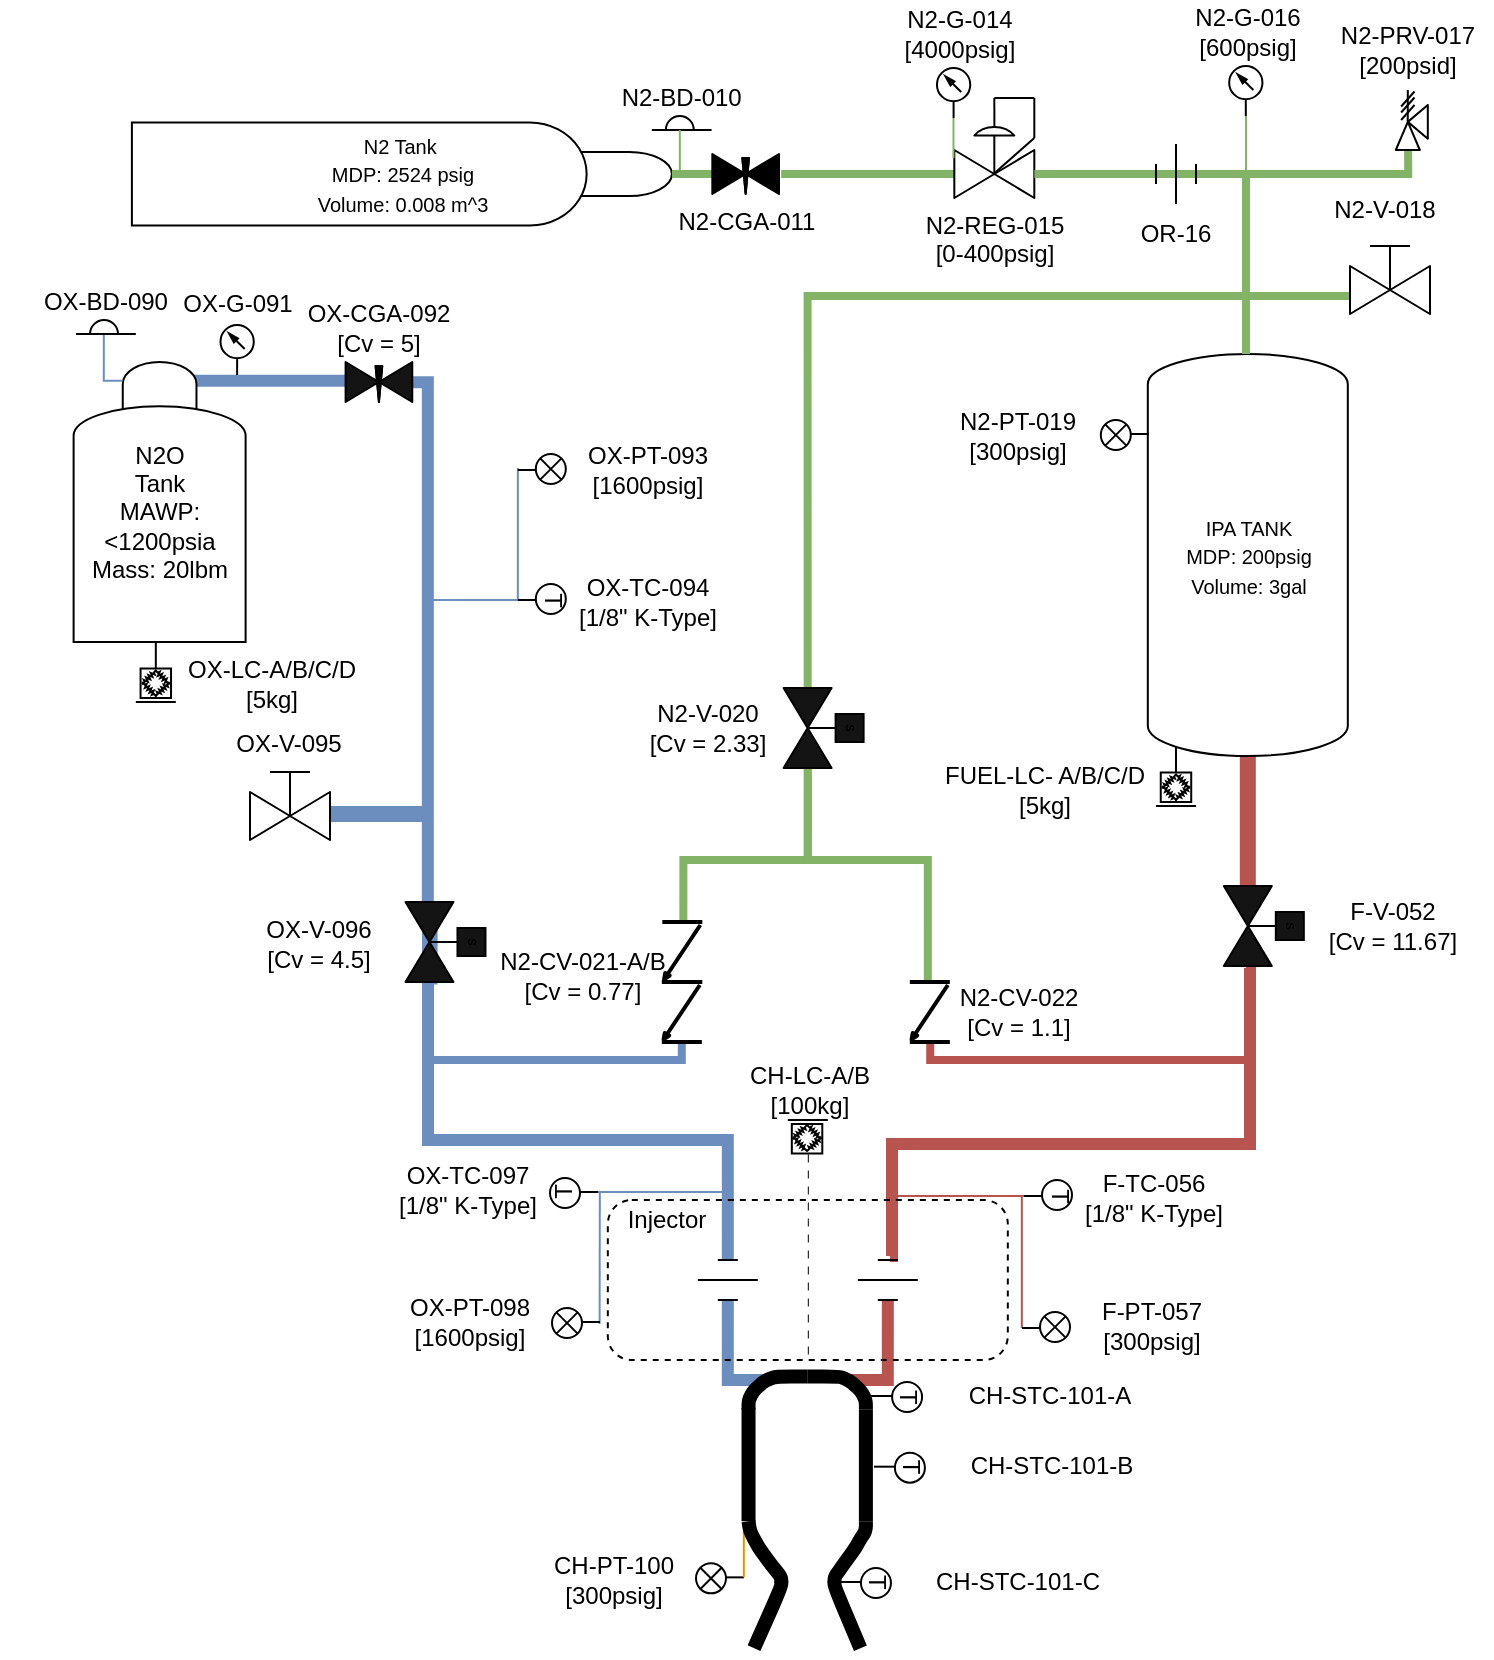 <mxfile>
    <diagram name="P&amp;ID" id="ptwcyao2qoM2ukkbA5NZ">
        <mxGraphModel dx="1376" dy="323" grid="0" gridSize="10" guides="1" tooltips="0" connect="1" arrows="1" fold="1" page="1" pageScale="1" pageWidth="850" pageHeight="1100" math="1" shadow="0">
            <root>
                <mxCell id="0"/>
                <mxCell id="1" parent="0"/>
                <mxCell id="225" value="" style="edgeStyle=elbowEdgeStyle;rounded=0;orthogonalLoop=1;jettySize=auto;html=1;fillColor=#dae8fc;strokeColor=#6c8ebf;endArrow=none;endFill=0;strokeWidth=6;exitX=-0.003;exitY=0.47;exitDx=0;exitDy=0;exitPerimeter=0;" parent="1" source="E2To5tkKnf_a1yXdmPDb-52" edge="1">
                    <mxGeometry relative="1" as="geometry">
                        <mxPoint x="-641.197" y="317" as="sourcePoint"/>
                        <mxPoint x="-719.09" y="309" as="targetPoint"/>
                        <Array as="points">
                            <mxPoint x="-719.09" y="308"/>
                            <mxPoint x="-709.09" y="308"/>
                            <mxPoint x="-669.09" y="308"/>
                        </Array>
                    </mxGeometry>
                </mxCell>
                <object label="&lt;font style=&quot;font-size: 10px;&quot;&gt;N2 Tank&amp;nbsp;&lt;br&gt;MDP: 2524 psig&lt;br&gt;Volume: 0.008 m^3&lt;/font&gt;" Link="https://www.amazon.com/Steel-Nitrogen-Cylinder-CGA580-Valve/dp/B01E2T8IUS/ref=sr_1_5?crid=2WESMH2KI9RNC&amp;dib=eyJ2IjoiMSJ9.UkUxpWCjX_pMewvsD3aWuj7VH0FMFpE-Qej8D3Qy_5TWjO6rcDyk85D7egStnxqHOm9EhyuZyVw8PzQVLxx2BqXKHt87r-ECGiHXTchvH85RNd0Lyh9uQv5j07Gszc2COOSzBb1Kzr4LU5It0JwPMWdfnjvQmfTZt170yX2CHNJZQb2N4jqrp1obgsP2Q1avfdEmQ2bh1OXk3ycH20oFBvdlh5EYMUZTFACPb16njg9gQZ36Bxq_0iTYm9FfdrROzuzLDG5GT9aRYQk_U3DZ9kJuWKJ55UXqyBQQA-L3fQE.G-6oVPHWYk9HAKTX1KmDuQG73yr5a79DSe36juRHouM&amp;dib_tag=se&amp;keywords=nitrogen+bottle&amp;qid=1712454394&amp;sprefix=nitrogen+bottl%2Caps%2C167&amp;sr=8-5" id="E2To5tkKnf_a1yXdmPDb-1">
                    <mxCell style="shape=mxgraph.pid.vessels.gas_bottle;html=1;pointerEvents=1;align=center;verticalLabelPosition=middle;verticalAlign=middle;dashed=0;rotation=90;horizontal=0;labelPosition=center;deletable=0;" parent="1" vertex="1">
                        <mxGeometry x="-627.84" y="70" width="51.58" height="270" as="geometry"/>
                    </mxCell>
                </object>
                <mxCell id="E2To5tkKnf_a1yXdmPDb-53" value="OX-CGA-092&lt;br&gt;[Cv = 5]" style="text;strokeColor=none;align=center;fillColor=none;html=1;verticalAlign=middle;whiteSpace=wrap;rounded=0;" parent="1" vertex="1">
                    <mxGeometry x="-664.04" y="267" width="101" height="30" as="geometry"/>
                </mxCell>
                <mxCell id="E2To5tkKnf_a1yXdmPDb-58" value="" style="edgeStyle=none;rounded=0;orthogonalLoop=1;jettySize=auto;html=1;endArrow=none;endFill=0;fillColor=#d5e8d4;strokeColor=#82b366;strokeWidth=4;" parent="1" source="E2To5tkKnf_a1yXdmPDb-54" target="E2To5tkKnf_a1yXdmPDb-1" edge="1">
                    <mxGeometry relative="1" as="geometry"/>
                </mxCell>
                <mxCell id="E2To5tkKnf_a1yXdmPDb-62" value="" style="edgeStyle=none;rounded=0;orthogonalLoop=1;jettySize=auto;html=1;entryX=0;entryY=0.7;entryDx=0;entryDy=0;entryPerimeter=0;endArrow=none;endFill=0;fillColor=#d5e8d4;strokeColor=#82b366;strokeWidth=4;exitX=1.033;exitY=0.5;exitDx=0;exitDy=0;exitPerimeter=0;" parent="1" source="E2To5tkKnf_a1yXdmPDb-54" target="E2To5tkKnf_a1yXdmPDb-2" edge="1">
                    <mxGeometry relative="1" as="geometry">
                        <mxPoint x="-359.09" y="205" as="sourcePoint"/>
                    </mxGeometry>
                </mxCell>
                <object label="" Link="https://www.amazon.com/Nitrogen-Regulator-Delivery-Pressure-Connection/dp/B09FXSDTFY/ref=sr_1_3?crid=G27DYCH0MPOZ&amp;dib=eyJ2IjoiMSJ9.Lq7QIqGfdrRxSxRGbSKEU6oSiAX9KeUwS6EHVtj2S_RL9L2_j2Ai_peP1tUTwHRVN996UOTuWCjjLsvRcK3N4jYDwkdgPqPNmFmMtd5JlGyBC-RiHSnGRXJoK8-u5eqjYA5QrYS6ZTl-SfkXuQDr5otvYiiGggtycuHNocbrk8AIneW-0yb1LC3XBkVLJ6ootoulUTr2-xBrEG9LyLUmLDnTAVdAoVVOUjTW511xFSk.2qhXxcZJ6CV33U5DYMhOkbqOTIol5RuQ72cMtMPOlyI&amp;dib_tag=se&amp;keywords=0-400psig+regulator&amp;qid=1712455248&amp;sprefix=0-400ps+regulator%2Caps%2C228&amp;sr=8-3" id="E2To5tkKnf_a1yXdmPDb-10">
                    <mxCell style="group;rotation=90;" parent="1" vertex="1" connectable="0">
                        <mxGeometry x="-325.84" y="167" width="40" height="50" as="geometry"/>
                    </mxCell>
                </object>
                <mxCell id="E2To5tkKnf_a1yXdmPDb-2" value="N2-REG-015&lt;br&gt;[0-400psig]" style="verticalLabelPosition=bottom;align=center;html=1;verticalAlign=top;pointerEvents=1;dashed=0;shape=mxgraph.pid2valves.valve;valveType=gate;actuator=diaph;points=[[0,0.7,0,0,0],[1,0.7,0,0,0]];" parent="E2To5tkKnf_a1yXdmPDb-10" vertex="1">
                    <mxGeometry y="10" width="40" height="40" as="geometry"/>
                </mxCell>
                <mxCell id="E2To5tkKnf_a1yXdmPDb-6" value="" style="endArrow=none;html=1;rounded=0;exitX=0.501;exitY=0.11;exitDx=0;exitDy=0;exitPerimeter=0;" parent="E2To5tkKnf_a1yXdmPDb-10" source="E2To5tkKnf_a1yXdmPDb-2" edge="1">
                    <mxGeometry width="50" height="50" relative="1" as="geometry">
                        <mxPoint x="100" y="40" as="sourcePoint"/>
                        <mxPoint x="20" as="targetPoint"/>
                    </mxGeometry>
                </mxCell>
                <mxCell id="E2To5tkKnf_a1yXdmPDb-7" value="" style="endArrow=none;html=1;rounded=0;" parent="E2To5tkKnf_a1yXdmPDb-10" edge="1">
                    <mxGeometry width="50" height="50" relative="1" as="geometry">
                        <mxPoint x="40" as="sourcePoint"/>
                        <mxPoint x="20" as="targetPoint"/>
                    </mxGeometry>
                </mxCell>
                <mxCell id="E2To5tkKnf_a1yXdmPDb-8" value="" style="endArrow=none;html=1;rounded=0;" parent="E2To5tkKnf_a1yXdmPDb-10" edge="1">
                    <mxGeometry width="50" height="50" relative="1" as="geometry">
                        <mxPoint x="40" y="20" as="sourcePoint"/>
                        <mxPoint x="40" as="targetPoint"/>
                    </mxGeometry>
                </mxCell>
                <mxCell id="E2To5tkKnf_a1yXdmPDb-9" value="" style="endArrow=none;html=1;rounded=0;exitX=0.501;exitY=0.691;exitDx=0;exitDy=0;exitPerimeter=0;" parent="E2To5tkKnf_a1yXdmPDb-10" source="E2To5tkKnf_a1yXdmPDb-2" edge="1">
                    <mxGeometry width="50" height="50" relative="1" as="geometry">
                        <mxPoint x="50" y="30" as="sourcePoint"/>
                        <mxPoint x="40" y="20" as="targetPoint"/>
                    </mxGeometry>
                </mxCell>
                <mxCell id="E2To5tkKnf_a1yXdmPDb-14" style="edgeStyle=none;rounded=0;orthogonalLoop=1;jettySize=auto;html=1;entryX=0;entryY=0.5;entryDx=0;entryDy=0;entryPerimeter=0;" parent="E2To5tkKnf_a1yXdmPDb-10" source="E2To5tkKnf_a1yXdmPDb-2" target="E2To5tkKnf_a1yXdmPDb-2" edge="1">
                    <mxGeometry relative="1" as="geometry"/>
                </mxCell>
                <mxCell id="324" value="" style="edgeStyle=none;rounded=0;orthogonalLoop=1;jettySize=auto;html=1;endArrow=none;endFill=0;fillColor=#d5e8d4;strokeColor=#82b366;strokeWidth=1;entryX=0.5;entryY=0;entryDx=0;entryDy=0;entryPerimeter=0;" parent="E2To5tkKnf_a1yXdmPDb-10" edge="1">
                    <mxGeometry relative="1" as="geometry">
                        <mxPoint x="-0.42" y="30" as="sourcePoint"/>
                        <mxPoint x="-0.42" y="10" as="targetPoint"/>
                    </mxGeometry>
                </mxCell>
                <object label="N2-CGA-011" Cv="0.678" Link="https://allsafe.net/shop/valves/inert-gas-valves/cga580-inert-gas-valve-3-4-ngt-3360-psi-004-oversize/" IN_BOM="False" id="E2To5tkKnf_a1yXdmPDb-54">
                    <mxCell style="verticalLabelPosition=bottom;align=center;html=1;verticalAlign=top;pointerEvents=1;dashed=0;shape=mxgraph.pid2valves.valve;valveType=needle;rotation=0;fillColor=#000000;" parent="1" vertex="1">
                        <mxGeometry x="-446.84" y="195" width="33.33" height="20" as="geometry"/>
                    </mxCell>
                </object>
                <mxCell id="17" value="" style="edgeStyle=none;rounded=1;html=1;strokeWidth=8;fontSize=2;endArrow=none;endFill=0;entryX=0;entryY=0.7;entryDx=0;entryDy=0;entryPerimeter=0;fillColor=#f8cecc;strokeColor=#b85450;startArrow=none;" parent="1" source="7" target="14" edge="1">
                    <mxGeometry relative="1" as="geometry">
                        <mxPoint x="-179.09" y="536" as="sourcePoint"/>
                    </mxGeometry>
                </mxCell>
                <object label="&lt;font style=&quot;font-size: 10px;&quot;&gt;IPA TANK&lt;br&gt;MDP: 200psig&lt;br&gt;Volume: 3gal&lt;/font&gt;" Link="https://www.amazon.com/Kegco-I22-580-Nitrogen-Pressure-Aluminum/dp/B0037B3BLE/ref=sr_1_5?crid=189FJLK5VGD7V&amp;dib=eyJ2IjoiMSJ9.kKSaQLcCbBU_4ziaPGCH2pR_W19GQ_DGJ5qfe-3U96PqgCmT5-hMFpHKlijd49UHP8OPYMHDaqxQoMUKcnowXHZxP1YaVax5w0Qhiz9s8x3gLI67C8EK9CvOppyQf30dG5BEmC50MKXVcQognfPkfIv-Oytoeifr2dkRyF9ptHGS6GQiwGqs2_PFLeqv2wRFL3RX3XV2_OJZdPbUVhowm7x9uLSdsG4rI_gyWCZ-g7g9BdLO8fGXbS_fez6ppWc3t80pHmG13wHMQcwG-UsR3aQb4DLdKlmWC_uVWvvVzsM.F5SNlG_caipPtgKYApMQqfA0-bVt0L3i1NSasG_ge0Q&amp;dib_tag=se&amp;keywords=aluminum+nitrogen+tank&amp;qid=1712515315&amp;sprefix=aluminum+nitrogen+ta%2Caps%2C324&amp;sr=8-5" id="7">
                    <mxCell style="shape=mxgraph.pid.vessels.pressurized_vessel;html=1;pointerEvents=1;align=center;verticalLabelPosition=middle;verticalAlign=middle;dashed=0;horizontal=1;labelPosition=center;" parent="1" vertex="1">
                        <mxGeometry x="-229.09" y="295" width="100" height="201" as="geometry"/>
                    </mxCell>
                </object>
                <mxCell id="11" value="N2-BD-010" style="group;verticalAlign=bottom;horizontal=1;labelPosition=center;verticalLabelPosition=top;align=center;" parent="1" vertex="1" connectable="0">
                    <mxGeometry x="-477.09" y="176" width="29.89" height="7" as="geometry"/>
                </mxCell>
                <mxCell id="8" value="" style="endArrow=none;html=1;strokeWidth=1;rounded=1;" parent="11" edge="1">
                    <mxGeometry width="50" height="50" relative="1" as="geometry">
                        <mxPoint y="7" as="sourcePoint"/>
                        <mxPoint x="10" y="7" as="targetPoint"/>
                    </mxGeometry>
                </mxCell>
                <mxCell id="9" value="" style="endArrow=none;html=1;strokeWidth=1;fontSize=2;" parent="11" edge="1">
                    <mxGeometry width="50" height="50" relative="1" as="geometry">
                        <mxPoint x="19.89" y="7" as="sourcePoint"/>
                        <mxPoint x="29.89" y="7" as="targetPoint"/>
                    </mxGeometry>
                </mxCell>
                <mxCell id="10" value="" style="verticalLabelPosition=bottom;verticalAlign=top;html=1;shape=mxgraph.basic.half_circle;rotation=-180;" parent="11" vertex="1">
                    <mxGeometry x="7" width="14" height="7" as="geometry"/>
                </mxCell>
                <mxCell id="12" value="" style="edgeStyle=none;rounded=0;orthogonalLoop=1;jettySize=auto;html=1;endArrow=none;endFill=0;fillColor=#d5e8d4;strokeColor=#82b366;strokeWidth=1;entryX=0.5;entryY=0;entryDx=0;entryDy=0;entryPerimeter=0;" parent="1" target="10" edge="1">
                    <mxGeometry relative="1" as="geometry">
                        <mxPoint x="-463.09" y="203" as="sourcePoint"/>
                        <mxPoint x="-457.05" y="215.0" as="targetPoint"/>
                    </mxGeometry>
                </mxCell>
                <mxCell id="68" value="" style="edgeStyle=orthogonalEdgeStyle;rounded=0;orthogonalLoop=1;jettySize=auto;html=1;fillColor=#dae8fc;strokeColor=#6c8ebf;endArrow=none;endFill=0;strokeWidth=6;exitX=1.032;exitY=0.674;exitDx=0;exitDy=0;exitPerimeter=0;" parent="1" source="18" edge="1">
                    <mxGeometry relative="1" as="geometry">
                        <mxPoint x="-589.09" y="639" as="sourcePoint"/>
                        <mxPoint x="-439.09" y="748" as="targetPoint"/>
                        <Array as="points">
                            <mxPoint x="-589" y="581"/>
                            <mxPoint x="-589" y="688"/>
                            <mxPoint x="-439" y="688"/>
                        </Array>
                    </mxGeometry>
                </mxCell>
                <mxCell id="69" value="" style="edgeStyle=orthogonalEdgeStyle;rounded=0;orthogonalLoop=1;jettySize=auto;html=1;fillColor=#dae8fc;strokeColor=#6c8ebf;endArrow=none;endFill=0;strokeWidth=6;" parent="1" edge="1">
                    <mxGeometry relative="1" as="geometry">
                        <mxPoint x="-419.09" y="808" as="sourcePoint"/>
                        <mxPoint x="-439.09" y="768" as="targetPoint"/>
                        <Array as="points">
                            <mxPoint x="-439.09" y="808"/>
                        </Array>
                    </mxGeometry>
                </mxCell>
                <mxCell id="71" value="" style="edgeStyle=orthogonalEdgeStyle;rounded=0;orthogonalLoop=1;jettySize=auto;html=1;fillColor=#f8cecc;strokeColor=#b85450;endArrow=none;endFill=0;strokeWidth=6;" parent="1" edge="1">
                    <mxGeometry relative="1" as="geometry">
                        <mxPoint x="-379.09" y="808" as="sourcePoint"/>
                        <mxPoint x="-359.09" y="768" as="targetPoint"/>
                        <Array as="points">
                            <mxPoint x="-359.09" y="808"/>
                        </Array>
                    </mxGeometry>
                </mxCell>
                <mxCell id="55" value="" style="group;rotation=90;" parent="1" vertex="1" connectable="0">
                    <mxGeometry x="-449.09" y="743" width="20" height="30" as="geometry"/>
                </mxCell>
                <mxCell id="43" value="" style="endArrow=none;html=1;rounded=1;strokeWidth=1;fontSize=2;" parent="55" edge="1">
                    <mxGeometry width="50" height="50" relative="1" as="geometry">
                        <mxPoint x="5" y="5" as="sourcePoint"/>
                        <mxPoint x="15" y="5" as="targetPoint"/>
                    </mxGeometry>
                </mxCell>
                <mxCell id="52" value="" style="endArrow=none;html=1;rounded=1;strokeWidth=1;fontSize=2;" parent="55" edge="1">
                    <mxGeometry width="50" height="50" relative="1" as="geometry">
                        <mxPoint x="-5" y="15" as="sourcePoint"/>
                        <mxPoint x="25" y="15" as="targetPoint"/>
                    </mxGeometry>
                </mxCell>
                <mxCell id="53" value="" style="endArrow=none;html=1;rounded=1;strokeWidth=1;fontSize=2;" parent="55" edge="1">
                    <mxGeometry width="50" height="50" relative="1" as="geometry">
                        <mxPoint x="5" y="25" as="sourcePoint"/>
                        <mxPoint x="15" y="25" as="targetPoint"/>
                    </mxGeometry>
                </mxCell>
                <mxCell id="72" value="" style="edgeStyle=orthogonalEdgeStyle;rounded=0;orthogonalLoop=1;jettySize=auto;html=1;fillColor=#f8cecc;strokeColor=#b85450;endArrow=none;endFill=0;strokeWidth=6;" parent="1" edge="1">
                    <mxGeometry relative="1" as="geometry">
                        <mxPoint x="-358" y="746" as="sourcePoint"/>
                        <mxPoint x="-180" y="602" as="targetPoint"/>
                        <Array as="points">
                            <mxPoint x="-357" y="746"/>
                            <mxPoint x="-357" y="690"/>
                            <mxPoint x="-178" y="690"/>
                        </Array>
                    </mxGeometry>
                </mxCell>
                <mxCell id="56" value="" style="group;rotation=90;" parent="1" vertex="1" connectable="0">
                    <mxGeometry x="-369.09" y="743" width="20" height="30" as="geometry"/>
                </mxCell>
                <mxCell id="57" value="" style="endArrow=none;html=1;rounded=1;strokeWidth=1;fontSize=2;" parent="56" edge="1">
                    <mxGeometry width="50" height="50" relative="1" as="geometry">
                        <mxPoint x="5" y="5" as="sourcePoint"/>
                        <mxPoint x="15" y="5" as="targetPoint"/>
                    </mxGeometry>
                </mxCell>
                <mxCell id="58" value="" style="endArrow=none;html=1;rounded=1;strokeWidth=1;fontSize=2;" parent="56" edge="1">
                    <mxGeometry width="50" height="50" relative="1" as="geometry">
                        <mxPoint x="-5" y="15" as="sourcePoint"/>
                        <mxPoint x="25" y="15" as="targetPoint"/>
                    </mxGeometry>
                </mxCell>
                <mxCell id="59" value="" style="endArrow=none;html=1;rounded=1;strokeWidth=1;fontSize=2;" parent="56" edge="1">
                    <mxGeometry width="50" height="50" relative="1" as="geometry">
                        <mxPoint x="5" y="25" as="sourcePoint"/>
                        <mxPoint x="15" y="25" as="targetPoint"/>
                    </mxGeometry>
                </mxCell>
                <mxCell id="73" value="" style="shape=ext;double=0;rounded=1;whiteSpace=wrap;html=1;fontSize=2;gradientColor=default;fillColor=none;dashed=1;perimeterSpacing=0;" parent="1" vertex="1">
                    <mxGeometry x="-499.09" y="718" width="200" height="80" as="geometry"/>
                </mxCell>
                <mxCell id="79" value="" style="edgeStyle=elbowEdgeStyle;rounded=0;orthogonalLoop=1;jettySize=auto;html=1;fillColor=#dae8fc;strokeColor=#6c8ebf;endArrow=none;endFill=0;strokeWidth=4;exitX=1;exitY=0.7;exitDx=0;exitDy=0;exitPerimeter=0;" parent="1" edge="1">
                    <mxGeometry relative="1" as="geometry">
                        <mxPoint x="-462.1" y="640" as="sourcePoint"/>
                        <mxPoint x="-589.09" y="648" as="targetPoint"/>
                        <Array as="points">
                            <mxPoint x="-462.09" y="628"/>
                        </Array>
                    </mxGeometry>
                </mxCell>
                <mxCell id="80" value="" style="edgeStyle=orthogonalEdgeStyle;rounded=0;orthogonalLoop=1;jettySize=auto;html=1;fillColor=#f8cecc;strokeColor=#b85450;endArrow=none;endFill=0;strokeWidth=4;exitX=1.013;exitY=0.489;exitDx=0;exitDy=0;exitPerimeter=0;" parent="1" source="78" edge="1">
                    <mxGeometry relative="1" as="geometry">
                        <mxPoint x="-338.27" y="623" as="sourcePoint"/>
                        <mxPoint x="-179.09" y="648" as="targetPoint"/>
                        <Array as="points">
                            <mxPoint x="-338.09" y="648"/>
                        </Array>
                    </mxGeometry>
                </mxCell>
                <mxCell id="88" value="" style="edgeStyle=orthogonalEdgeStyle;rounded=0;orthogonalLoop=1;jettySize=auto;html=1;endArrow=none;endFill=0;fillColor=#d5e8d4;strokeColor=#82b366;strokeWidth=4;entryX=-0.026;entryY=0.474;entryDx=0;entryDy=0;entryPerimeter=0;" parent="1" edge="1" target="469">
                    <mxGeometry relative="1" as="geometry">
                        <mxPoint x="-399.09" y="498" as="sourcePoint"/>
                        <mxPoint x="-461.69" y="608" as="targetPoint"/>
                        <Array as="points">
                            <mxPoint x="-399" y="548"/>
                            <mxPoint x="-461" y="548"/>
                        </Array>
                    </mxGeometry>
                </mxCell>
                <mxCell id="89" value="" style="edgeStyle=orthogonalEdgeStyle;rounded=0;orthogonalLoop=1;jettySize=auto;html=1;endArrow=none;endFill=0;fillColor=#d5e8d4;strokeColor=#82b366;strokeWidth=4;" parent="1" edge="1">
                    <mxGeometry relative="1" as="geometry">
                        <mxPoint x="-399.09" y="498" as="sourcePoint"/>
                        <mxPoint x="-339.09" y="608" as="targetPoint"/>
                        <Array as="points">
                            <mxPoint x="-399.09" y="508"/>
                            <mxPoint x="-399.09" y="548"/>
                            <mxPoint x="-339.09" y="548"/>
                        </Array>
                    </mxGeometry>
                </mxCell>
                <mxCell id="141" value="F-V-052&lt;br&gt;[Cv = 11.67]" style="text;strokeColor=none;align=center;fillColor=none;html=1;verticalAlign=middle;whiteSpace=wrap;rounded=0;" parent="1" vertex="1">
                    <mxGeometry x="-155.09" y="566" width="97.21" height="30" as="geometry"/>
                </mxCell>
                <mxCell id="142" value="" style="edgeStyle=orthogonalEdgeStyle;rounded=0;orthogonalLoop=1;jettySize=auto;html=1;endArrow=none;endFill=0;fillColor=#d5e8d4;strokeColor=#82b366;strokeWidth=4;entryX=0.021;entryY=0.699;entryDx=0;entryDy=0;entryPerimeter=0;" parent="1" target="82" edge="1">
                    <mxGeometry relative="1" as="geometry">
                        <mxPoint x="-180" y="241" as="sourcePoint"/>
                        <mxPoint x="-399.09" y="458" as="targetPoint"/>
                        <Array as="points">
                            <mxPoint x="-180" y="244"/>
                            <mxPoint x="-180" y="266"/>
                            <mxPoint x="-399" y="266"/>
                        </Array>
                    </mxGeometry>
                </mxCell>
                <mxCell id="155" value="" style="edgeStyle=elbowEdgeStyle;rounded=0;orthogonalLoop=1;jettySize=auto;html=1;entryX=0.025;entryY=0.702;entryDx=0;entryDy=0;entryPerimeter=0;fillColor=#dae8fc;strokeColor=#6c8ebf;endArrow=none;endFill=0;strokeWidth=6;exitX=0.986;exitY=0.509;exitDx=0;exitDy=0;exitPerimeter=0;" parent="1" source="E2To5tkKnf_a1yXdmPDb-52" target="18" edge="1">
                    <mxGeometry relative="1" as="geometry">
                        <mxPoint x="-588.331" y="453.855" as="sourcePoint"/>
                        <mxPoint x="-556.018" y="546.995" as="targetPoint"/>
                        <Array as="points">
                            <mxPoint x="-589.09" y="492.19"/>
                        </Array>
                    </mxGeometry>
                </mxCell>
                <mxCell id="77" value="" style="verticalLabelPosition=bottom;align=center;html=1;verticalAlign=top;pointerEvents=1;dashed=0;shape=mxgraph.pid2valves.valve;valveType=check;rounded=1;strokeWidth=2;fontSize=2;fillColor=none;gradientColor=default;rotation=90;" parent="1" vertex="1">
                    <mxGeometry x="-477.09" y="614" width="30" height="20" as="geometry"/>
                </mxCell>
                <mxCell id="78" value="" style="verticalLabelPosition=bottom;align=center;html=1;verticalAlign=top;pointerEvents=1;dashed=0;shape=mxgraph.pid2valves.valve;valveType=check;rounded=1;strokeWidth=2;fontSize=2;fillColor=none;gradientColor=default;rotation=90;" parent="1" vertex="1">
                    <mxGeometry x="-353.09" y="614" width="30" height="20" as="geometry"/>
                </mxCell>
                <mxCell id="82" value="" style="verticalLabelPosition=bottom;align=center;html=1;verticalAlign=top;pointerEvents=1;dashed=0;shape=mxgraph.pid2valves.valve;valveType=gate;actuator=solenoid;fontSize=2;rotation=90;points=[[0.3,0,0,0,0],[0.3,1,0,0,0]];fillColor=#141414;fontColor=#333333;strokeColor=#000000;" parent="1" vertex="1">
                    <mxGeometry x="-411.2" y="462" width="40" height="40" as="geometry"/>
                </mxCell>
                <mxCell id="E2To5tkKnf_a1yXdmPDb-52" value="" style="verticalLabelPosition=bottom;align=center;html=1;verticalAlign=top;pointerEvents=1;dashed=0;shape=mxgraph.pid2valves.valve;valveType=needle;rotation=0;strokeColor=#000000;gradientColor=default;fillColor=#141414;" parent="1" vertex="1">
                    <mxGeometry x="-630.2" y="299" width="33.33" height="20" as="geometry"/>
                </mxCell>
                <mxCell id="177" value="" style="edgeStyle=none;rounded=0;orthogonalLoop=1;jettySize=auto;html=1;endArrow=none;endFill=0;fillColor=#dae8fc;strokeColor=#6c8ebf;strokeWidth=1;" parent="1" edge="1">
                    <mxGeometry relative="1" as="geometry">
                        <mxPoint x="-508.09" y="714" as="sourcePoint"/>
                        <mxPoint x="-441.09" y="714" as="targetPoint"/>
                    </mxGeometry>
                </mxCell>
                <mxCell id="184" value="" style="edgeStyle=none;rounded=0;orthogonalLoop=1;jettySize=auto;html=1;endArrow=none;endFill=0;fillColor=#dae8fc;strokeColor=#6c8ebf;strokeWidth=1;" parent="1" edge="1">
                    <mxGeometry relative="1" as="geometry">
                        <mxPoint x="-503.09" y="714" as="sourcePoint"/>
                        <mxPoint x="-503.2" y="780.0" as="targetPoint"/>
                    </mxGeometry>
                </mxCell>
                <mxCell id="191" value="" style="edgeStyle=none;rounded=0;orthogonalLoop=1;jettySize=auto;html=1;endArrow=none;endFill=0;fillColor=#f8cecc;strokeColor=#b85450;strokeWidth=1;" parent="1" edge="1">
                    <mxGeometry relative="1" as="geometry">
                        <mxPoint x="-287.09" y="716" as="sourcePoint"/>
                        <mxPoint x="-358.09" y="716" as="targetPoint"/>
                    </mxGeometry>
                </mxCell>
                <mxCell id="198" value="" style="edgeStyle=none;rounded=0;orthogonalLoop=1;jettySize=auto;html=1;endArrow=none;endFill=0;fillColor=#f8cecc;strokeColor=#b85450;strokeWidth=1;" parent="1" edge="1">
                    <mxGeometry relative="1" as="geometry">
                        <mxPoint x="-292.09" y="782" as="sourcePoint"/>
                        <mxPoint x="-292.09" y="716" as="targetPoint"/>
                    </mxGeometry>
                </mxCell>
                <mxCell id="209" value="&lt;span style=&quot;&quot;&gt;N2-V-020&lt;br&gt;[Cv = 2.33]&lt;br&gt;&lt;/span&gt;" style="text;strokeColor=none;align=center;fillColor=none;html=1;verticalAlign=middle;whiteSpace=wrap;rounded=0;rotation=0;" parent="1" vertex="1">
                    <mxGeometry x="-499.09" y="467" width="100" height="30" as="geometry"/>
                </mxCell>
                <mxCell id="227" value="" style="group" parent="1" vertex="1" connectable="0">
                    <mxGeometry x="-763.195" y="299" width="143.995" height="140" as="geometry"/>
                </mxCell>
                <object label="" Price="350" Cv="0.698****" Volume_cuft="0.237" MAWP_psia="1100***** double check this" Link="https://www.nitrousexpress.com/10lb-bottle-lightning-500-valve-6an-nipple-11100-6.asp" id="E2To5tkKnf_a1yXdmPDb-16">
                    <mxCell style="shape=mxgraph.pid.vessels.gas_bottle;html=1;pointerEvents=1;align=center;verticalLabelPosition=middle;verticalAlign=middle;dashed=0;rotation=-360;horizontal=0;labelPosition=center;deletable=0;textDirection=ltr;" parent="227" vertex="1">
                        <mxGeometry x="-3" width="86" height="140" as="geometry"/>
                    </mxCell>
                </object>
                <mxCell id="E2To5tkKnf_a1yXdmPDb-17" value="N2O &lt;br&gt;Tank&lt;br&gt;MAWP: &amp;lt;1200psia&lt;br&gt;Mass: 20lbm&lt;br&gt;" style="text;strokeColor=none;align=center;fillColor=none;html=1;verticalAlign=middle;whiteSpace=wrap;rounded=0;rotation=0;" parent="227" vertex="1">
                    <mxGeometry x="7.105e-15" y="60.0" width="80.0" height="30" as="geometry"/>
                </mxCell>
                <mxCell id="E2To5tkKnf_a1yXdmPDb-65" style="edgeStyle=none;rounded=0;orthogonalLoop=1;jettySize=auto;html=1;entryX=0.485;entryY=0.005;entryDx=0;entryDy=0;entryPerimeter=0;" parent="227" source="E2To5tkKnf_a1yXdmPDb-16" target="E2To5tkKnf_a1yXdmPDb-16" edge="1">
                    <mxGeometry relative="1" as="geometry"/>
                </mxCell>
                <mxCell id="223" value="OX-G-091" style="text;strokeColor=none;align=center;fillColor=none;html=1;verticalAlign=middle;whiteSpace=wrap;rounded=0;" parent="1" vertex="1">
                    <mxGeometry x="-726.32" y="255" width="83.79" height="30" as="geometry"/>
                </mxCell>
                <mxCell id="258" value="" style="group" parent="1" vertex="1" connectable="0">
                    <mxGeometry x="-735.09" y="439" width="20" height="30" as="geometry"/>
                </mxCell>
                <mxCell id="256" value="" style="group;strokeColor=default;" parent="258" vertex="1" connectable="0">
                    <mxGeometry x="2.376" y="13.256" width="15.237" height="14.747" as="geometry"/>
                </mxCell>
                <mxCell id="252" value="" style="pointerEvents=1;verticalLabelPosition=bottom;shadow=0;dashed=0;align=center;html=1;verticalAlign=top;shape=mxgraph.electrical.resistors.resistor_2;rotation=45;strokeColor=default;" parent="256" vertex="1">
                    <mxGeometry x="5.764" y="3.324" width="10.25" height="2.05" as="geometry"/>
                </mxCell>
                <mxCell id="253" value="" style="pointerEvents=1;verticalLabelPosition=bottom;shadow=0;dashed=0;align=center;html=1;verticalAlign=top;shape=mxgraph.electrical.resistors.resistor_2;rotation=-225;strokeColor=default;" parent="256" vertex="1">
                    <mxGeometry x="5.764" y="9.374" width="10.25" height="2.05" as="geometry"/>
                </mxCell>
                <mxCell id="254" value="" style="pointerEvents=1;verticalLabelPosition=bottom;shadow=0;dashed=0;align=center;html=1;verticalAlign=top;shape=mxgraph.electrical.resistors.resistor_2;rotation=-135;strokeColor=default;" parent="256" vertex="1">
                    <mxGeometry x="-0.776" y="9.374" width="10.25" height="2.05" as="geometry"/>
                </mxCell>
                <mxCell id="255" value="" style="pointerEvents=1;verticalLabelPosition=bottom;shadow=0;dashed=0;align=center;html=1;verticalAlign=top;shape=mxgraph.electrical.resistors.resistor_2;rotation=-45;strokeColor=default;" parent="256" vertex="1">
                    <mxGeometry x="-0.776" y="3.324" width="10.25" height="2.05" as="geometry"/>
                </mxCell>
                <mxCell id="244" value="" style="endArrow=none;html=1;" parent="258" edge="1">
                    <mxGeometry width="50" height="50" relative="1" as="geometry">
                        <mxPoint x="10" y="13" as="sourcePoint"/>
                        <mxPoint x="10" as="targetPoint"/>
                    </mxGeometry>
                </mxCell>
                <mxCell id="250" value="" style="endArrow=none;html=1;strokeColor=default;" parent="258" edge="1">
                    <mxGeometry width="50" height="50" relative="1" as="geometry">
                        <mxPoint x="20" y="30" as="sourcePoint"/>
                        <mxPoint y="30" as="targetPoint"/>
                    </mxGeometry>
                </mxCell>
                <mxCell id="259" value="&lt;span style=&quot;&quot;&gt;OX-LC-A/B/C/D&lt;br&gt;[5kg]&lt;br&gt;&lt;/span&gt;" style="text;strokeColor=none;align=center;fillColor=none;html=1;verticalAlign=middle;whiteSpace=wrap;rounded=0;rotation=0;" parent="1" vertex="1">
                    <mxGeometry x="-717.2" y="445" width="100" height="30" as="geometry"/>
                </mxCell>
                <mxCell id="266" value="" style="endArrow=none;html=1;entryX=0.5;entryY=1;entryDx=0;entryDy=0;dashed=1;dashPattern=8 8;strokeWidth=0.5;" parent="1" target="73" edge="1">
                    <mxGeometry width="50" height="50" relative="1" as="geometry">
                        <mxPoint x="-399.09" y="695" as="sourcePoint"/>
                        <mxPoint x="-399.09" y="708" as="targetPoint"/>
                        <Array as="points">
                            <mxPoint x="-399.09" y="738"/>
                        </Array>
                    </mxGeometry>
                </mxCell>
                <mxCell id="76" value="Injector" style="text;strokeColor=none;align=center;fillColor=none;html=1;verticalAlign=middle;whiteSpace=wrap;rounded=0;" parent="1" vertex="1">
                    <mxGeometry x="-518.085" y="713" width="97.21" height="30" as="geometry"/>
                </mxCell>
                <mxCell id="14" value="" style="verticalLabelPosition=bottom;align=center;html=1;verticalAlign=top;pointerEvents=1;dashed=0;shape=mxgraph.pid2valves.valve;valveType=gate;actuator=solenoid;fontSize=2;rotation=90;points=[[0,0.7,0,0,0],[1,0.7,0,60,0]];fillColor=#141414;" parent="1" vertex="1">
                    <mxGeometry x="-191.09" y="561" width="40" height="40" as="geometry"/>
                </mxCell>
                <mxCell id="325" value="" style="edgeStyle=none;rounded=0;orthogonalLoop=1;jettySize=auto;html=1;endArrow=none;endFill=0;fillColor=#d5e8d4;strokeColor=#82b366;strokeWidth=1;entryX=0.5;entryY=0;entryDx=0;entryDy=0;entryPerimeter=0;" parent="1" edge="1">
                    <mxGeometry relative="1" as="geometry">
                        <mxPoint x="-180" y="205" as="sourcePoint"/>
                        <mxPoint x="-180" y="176" as="targetPoint"/>
                    </mxGeometry>
                </mxCell>
                <mxCell id="331" value="" style="edgeStyle=orthogonalEdgeStyle;rounded=0;orthogonalLoop=1;jettySize=auto;html=1;endArrow=none;endFill=0;fillColor=#dae8fc;strokeColor=#6c8ebf;strokeWidth=1;exitX=0.283;exitY=0.067;exitDx=0;exitDy=0;exitPerimeter=0;" parent="1" source="E2To5tkKnf_a1yXdmPDb-16" edge="1">
                    <mxGeometry relative="1" as="geometry">
                        <mxPoint x="-751.09" y="297" as="sourcePoint"/>
                        <mxPoint x="-751.09" y="284" as="targetPoint"/>
                    </mxGeometry>
                </mxCell>
                <mxCell id="221" value="" style="group" parent="1" vertex="1" connectable="0">
                    <mxGeometry x="-803" y="260" width="112.07" height="30" as="geometry"/>
                </mxCell>
                <mxCell id="222" value="" style="verticalLabelPosition=bottom;aspect=fixed;html=1;verticalAlign=top;fillColor=strokeColor;align=center;outlineConnect=0;shape=mxgraph.fluid_power.x11820;points=[[0.5,1,0]];rotation=0;" parent="221" vertex="1">
                    <mxGeometry x="110.25" y="20.5" width="16.64" height="25" as="geometry"/>
                </mxCell>
                <mxCell id="326" value="OX-BD-090" style="group;verticalAlign=bottom;horizontal=1;labelPosition=center;verticalLabelPosition=top;align=center;" parent="221" vertex="1" connectable="0">
                    <mxGeometry x="38.02" y="18" width="29.89" height="7" as="geometry"/>
                </mxCell>
                <mxCell id="327" value="" style="endArrow=none;html=1;strokeWidth=1;rounded=1;" parent="326" edge="1">
                    <mxGeometry width="50" height="50" relative="1" as="geometry">
                        <mxPoint y="7" as="sourcePoint"/>
                        <mxPoint x="10" y="7" as="targetPoint"/>
                    </mxGeometry>
                </mxCell>
                <mxCell id="328" value="" style="endArrow=none;html=1;strokeWidth=1;fontSize=2;" parent="326" edge="1">
                    <mxGeometry width="50" height="50" relative="1" as="geometry">
                        <mxPoint x="19.89" y="7" as="sourcePoint"/>
                        <mxPoint x="29.89" y="7" as="targetPoint"/>
                    </mxGeometry>
                </mxCell>
                <mxCell id="329" value="" style="verticalLabelPosition=bottom;verticalAlign=top;html=1;shape=mxgraph.basic.half_circle;rotation=-180;" parent="326" vertex="1">
                    <mxGeometry x="7" width="14" height="7" as="geometry"/>
                </mxCell>
                <mxCell id="342" value="N2-CV-021-A/B&lt;br&gt;[Cv = 0.77]" style="text;strokeColor=none;align=center;fillColor=none;html=1;verticalAlign=middle;whiteSpace=wrap;rounded=0;" parent="1" vertex="1">
                    <mxGeometry x="-560.26" y="591" width="97.21" height="30" as="geometry"/>
                </mxCell>
                <mxCell id="343" value="N2-CV-022&lt;br&gt;[Cv = 1.1]" style="text;strokeColor=none;align=center;fillColor=none;html=1;verticalAlign=middle;whiteSpace=wrap;rounded=0;" parent="1" vertex="1">
                    <mxGeometry x="-341.69" y="609" width="97.21" height="30" as="geometry"/>
                </mxCell>
                <mxCell id="354" value="" style="edgeStyle=orthogonalEdgeStyle;rounded=0;orthogonalLoop=1;jettySize=auto;html=1;endArrow=none;endFill=0;fillColor=#d5e8d4;strokeColor=#82b366;strokeWidth=4;entryX=0.507;entryY=1.001;entryDx=0;entryDy=0;entryPerimeter=0;exitX=1;exitY=0.7;exitDx=0;exitDy=0;exitPerimeter=0;" parent="1" target="346" edge="1" source="E2To5tkKnf_a1yXdmPDb-2">
                    <mxGeometry relative="1" as="geometry">
                        <mxPoint x="-222" y="207" as="sourcePoint"/>
                        <mxPoint x="-179.884" y="280" as="targetPoint"/>
                        <Array as="points">
                            <mxPoint x="-99" y="205"/>
                        </Array>
                    </mxGeometry>
                </mxCell>
                <mxCell id="360" value="" style="edgeStyle=none;rounded=1;html=1;strokeWidth=8;fontSize=2;endArrow=none;endFill=0;fillColor=#dae8fc;strokeColor=#6c8ebf;startArrow=none;" parent="1" edge="1">
                    <mxGeometry relative="1" as="geometry">
                        <mxPoint x="-590" y="525" as="sourcePoint"/>
                        <mxPoint x="-638" y="525" as="targetPoint"/>
                    </mxGeometry>
                </mxCell>
                <mxCell id="372" value="" style="group" parent="1" vertex="1" connectable="0">
                    <mxGeometry x="-225" y="491" width="20" height="30" as="geometry"/>
                </mxCell>
                <mxCell id="373" value="" style="group;strokeColor=default;" parent="372" vertex="1" connectable="0">
                    <mxGeometry x="2.376" y="13.256" width="15.237" height="14.747" as="geometry"/>
                </mxCell>
                <mxCell id="374" value="" style="pointerEvents=1;verticalLabelPosition=bottom;shadow=0;dashed=0;align=center;html=1;verticalAlign=top;shape=mxgraph.electrical.resistors.resistor_2;rotation=45;strokeColor=default;" parent="373" vertex="1">
                    <mxGeometry x="5.764" y="3.324" width="10.25" height="2.05" as="geometry"/>
                </mxCell>
                <mxCell id="375" value="" style="pointerEvents=1;verticalLabelPosition=bottom;shadow=0;dashed=0;align=center;html=1;verticalAlign=top;shape=mxgraph.electrical.resistors.resistor_2;rotation=-225;strokeColor=default;" parent="373" vertex="1">
                    <mxGeometry x="5.764" y="9.374" width="10.25" height="2.05" as="geometry"/>
                </mxCell>
                <mxCell id="376" value="" style="pointerEvents=1;verticalLabelPosition=bottom;shadow=0;dashed=0;align=center;html=1;verticalAlign=top;shape=mxgraph.electrical.resistors.resistor_2;rotation=-135;strokeColor=default;" parent="373" vertex="1">
                    <mxGeometry x="-0.776" y="9.374" width="10.25" height="2.05" as="geometry"/>
                </mxCell>
                <mxCell id="377" value="" style="pointerEvents=1;verticalLabelPosition=bottom;shadow=0;dashed=0;align=center;html=1;verticalAlign=top;shape=mxgraph.electrical.resistors.resistor_2;rotation=-45;strokeColor=default;" parent="373" vertex="1">
                    <mxGeometry x="-0.776" y="3.324" width="10.25" height="2.05" as="geometry"/>
                </mxCell>
                <mxCell id="378" value="" style="endArrow=none;html=1;" parent="372" edge="1">
                    <mxGeometry width="50" height="50" relative="1" as="geometry">
                        <mxPoint x="10" y="13" as="sourcePoint"/>
                        <mxPoint x="10" as="targetPoint"/>
                    </mxGeometry>
                </mxCell>
                <mxCell id="379" value="" style="endArrow=none;html=1;strokeColor=default;" parent="372" edge="1">
                    <mxGeometry width="50" height="50" relative="1" as="geometry">
                        <mxPoint x="20" y="30" as="sourcePoint"/>
                        <mxPoint y="30" as="targetPoint"/>
                    </mxGeometry>
                </mxCell>
                <mxCell id="380" value="&lt;span style=&quot;&quot;&gt;FUEL-LC- A/B/C/D&lt;br&gt;[5kg]&lt;br&gt;&lt;/span&gt;" style="text;strokeColor=none;align=center;fillColor=none;html=1;verticalAlign=middle;whiteSpace=wrap;rounded=0;rotation=0;" parent="1" vertex="1">
                    <mxGeometry x="-350" y="498" width="139.16" height="30" as="geometry"/>
                </mxCell>
                <mxCell id="381" value="" style="group" parent="1" vertex="1" connectable="0">
                    <mxGeometry x="-365.09" y="126.5" width="83.79" height="51.5" as="geometry"/>
                </mxCell>
                <mxCell id="392" value="" style="group" parent="381" vertex="1" connectable="0">
                    <mxGeometry y="-7" width="83.79" height="57.5" as="geometry"/>
                </mxCell>
                <mxCell id="320" value="" style="verticalLabelPosition=bottom;aspect=fixed;html=1;verticalAlign=top;fillColor=strokeColor;align=center;outlineConnect=0;shape=mxgraph.fluid_power.x11820;points=[[0.5,1,0]];rotation=0;" parent="392" vertex="1">
                    <mxGeometry x="30.57" y="32.5" width="16.64" height="25" as="geometry"/>
                </mxCell>
                <mxCell id="321" value="N2-G-014&lt;br&gt;[4000psig]" style="text;strokeColor=none;align=center;fillColor=none;html=1;verticalAlign=middle;whiteSpace=wrap;rounded=0;" parent="392" vertex="1">
                    <mxGeometry width="83.79" height="30" as="geometry"/>
                </mxCell>
                <mxCell id="382" value="" style="group" parent="1" vertex="1" connectable="0">
                    <mxGeometry x="-221.98" y="125.5" width="83.79" height="50.5" as="geometry"/>
                </mxCell>
                <mxCell id="322" value="" style="verticalLabelPosition=bottom;aspect=fixed;html=1;verticalAlign=top;fillColor=strokeColor;align=center;outlineConnect=0;shape=mxgraph.fluid_power.x11820;points=[[0.5,1,0]];rotation=0;" parent="382" vertex="1">
                    <mxGeometry x="33.57" y="25.5" width="16.64" height="25" as="geometry"/>
                </mxCell>
                <mxCell id="323" value="N2-G-016&lt;br&gt;[600psig]" style="text;strokeColor=none;align=center;fillColor=none;html=1;verticalAlign=middle;whiteSpace=wrap;rounded=0;" parent="382" vertex="1">
                    <mxGeometry x="1" y="-7" width="83.79" height="30" as="geometry"/>
                </mxCell>
                <mxCell id="384" value="" style="group" parent="1" vertex="1" connectable="0">
                    <mxGeometry x="-140.99" y="128" width="83.79" height="65" as="geometry"/>
                </mxCell>
                <mxCell id="355" value="N2-PRV-017&lt;br&gt;[200psid]" style="text;strokeColor=none;align=center;fillColor=none;html=1;verticalAlign=middle;whiteSpace=wrap;rounded=0;" parent="384" vertex="1">
                    <mxGeometry width="83.79" height="30" as="geometry"/>
                </mxCell>
                <mxCell id="352" value="" style="group" parent="384" vertex="1" connectable="0">
                    <mxGeometry x="31.9" y="35" width="20" height="30" as="geometry"/>
                </mxCell>
                <mxCell id="346" value="" style="verticalLabelPosition=bottom;align=center;html=1;verticalAlign=top;pointerEvents=1;dashed=0;shape=mxgraph.pid2valves.valve;valveType=angle;actuator=none;strokeColor=default;" parent="352" vertex="1">
                    <mxGeometry y="7.5" width="20" height="22.5" as="geometry"/>
                </mxCell>
                <mxCell id="347" value="" style="endArrow=none;html=1;strokeWidth=1;" parent="352" edge="1">
                    <mxGeometry width="50" height="50" relative="1" as="geometry">
                        <mxPoint x="9.947" y="15.75" as="sourcePoint"/>
                        <mxPoint x="10" as="targetPoint"/>
                    </mxGeometry>
                </mxCell>
                <mxCell id="349" value="" style="endArrow=none;html=1;strokeWidth=1;" parent="352" edge="1">
                    <mxGeometry width="50" height="50" relative="1" as="geometry">
                        <mxPoint x="6.667" y="8.25" as="sourcePoint"/>
                        <mxPoint x="13.333" y="0.75" as="targetPoint"/>
                    </mxGeometry>
                </mxCell>
                <mxCell id="350" value="" style="endArrow=none;html=1;strokeWidth=1;" parent="352" edge="1">
                    <mxGeometry width="50" height="50" relative="1" as="geometry">
                        <mxPoint x="6.667" y="11.25" as="sourcePoint"/>
                        <mxPoint x="13.333" y="3.75" as="targetPoint"/>
                    </mxGeometry>
                </mxCell>
                <mxCell id="351" value="" style="endArrow=none;html=1;strokeWidth=1;" parent="352" edge="1">
                    <mxGeometry width="50" height="50" relative="1" as="geometry">
                        <mxPoint x="6.667" y="15" as="sourcePoint"/>
                        <mxPoint x="13.333" y="7.5" as="targetPoint"/>
                    </mxGeometry>
                </mxCell>
                <mxCell id="386" value="" style="edgeStyle=none;rounded=0;orthogonalLoop=1;jettySize=auto;html=1;endArrow=none;endFill=0;fillColor=#d5e8d4;strokeColor=#82b366;strokeWidth=4;entryX=0.5;entryY=0;entryDx=0;entryDy=0;entryPerimeter=0;startSize=14;" parent="1" edge="1">
                    <mxGeometry relative="1" as="geometry">
                        <mxPoint x="-180" y="295" as="sourcePoint"/>
                        <mxPoint x="-180" y="206" as="targetPoint"/>
                    </mxGeometry>
                </mxCell>
                <mxCell id="388" value="" style="edgeStyle=none;rounded=1;html=1;strokeWidth=4;fontSize=2;endArrow=none;endFill=0;fillColor=#d5e8d4;strokeColor=#82b366;startArrow=none;" parent="1" edge="1">
                    <mxGeometry relative="1" as="geometry">
                        <mxPoint x="-128" y="266.0" as="sourcePoint"/>
                        <mxPoint x="-181.0" y="266.0" as="targetPoint"/>
                    </mxGeometry>
                </mxCell>
                <mxCell id="389" value="" style="group" parent="1" vertex="1" connectable="0">
                    <mxGeometry x="-158.84" y="196" width="97.21" height="64" as="geometry"/>
                </mxCell>
                <mxCell id="390" value="" style="verticalLabelPosition=bottom;align=center;html=1;verticalAlign=top;pointerEvents=1;dashed=0;shape=mxgraph.pid2valves.valve;valveType=gate;actuator=man;rotation=0;points=[[0,0.7,0,0,0],[1,0.7,0,0,0]];" parent="389" vertex="1">
                    <mxGeometry x="30.84" y="39" width="40" height="40" as="geometry"/>
                </mxCell>
                <mxCell id="391" value="N2-V-018" style="text;strokeColor=none;align=center;fillColor=none;html=1;verticalAlign=middle;whiteSpace=wrap;rounded=0;" parent="389" vertex="1">
                    <mxGeometry y="12" width="97.21" height="30" as="geometry"/>
                </mxCell>
                <object label="" Link="https://www.amazon.com/Transducer-Stainless-Transmitter-Automobile-Motorcycle/dp/B09FXBHW9F/ref=sr_1_1_sspa?crid=I56U2CZSYQOI&amp;dib=eyJ2IjoiMSJ9.n-x6NP6fRVQCLdvDoEGQZU5jr1BnBppf7ck5Kxb1VjKF7geuOmjYJpCJypBB3IMQT3g9X66w5meIUcK-hE-sWbXKPN1p5eeMNdkMLAOYCZSpS8xcByQJeTIVQpTEHLx9M3r92CMP1KTFLtl5MADEzMZDpyQ689lBj8HLiaWYTeywMpR5XDYSzz8HysV8Hx_o8nqoT3q5M8BgU32XpL25tTOEwry9TNkc0MXbb8qatWI.exW3O3owrNQlRYhIyMlfwwHj_nNS2-P6Iq3AgMe5ku0&amp;dib_tag=se&amp;keywords=pressure%2Btransducer%2B500%2Bpsi&amp;qid=1712515405&amp;sprefix=pressure%2Btransud%2Caps%2C344&amp;sr=8-1-spons&amp;sp_csd=d2lkZ2V0TmFtZT1zcF9hdGY&amp;th=1" id="395">
                    <mxCell style="group" parent="1" vertex="1" connectable="0">
                        <mxGeometry x="-343.59" y="321" width="114.5" height="30" as="geometry"/>
                    </mxCell>
                </object>
                <mxCell id="116" value="" style="group;rotation=-90;" parent="395" vertex="1" connectable="0">
                    <mxGeometry x="95" y="2" width="15" height="24" as="geometry"/>
                </mxCell>
                <mxCell id="117" value="" style="ellipse;whiteSpace=wrap;html=1;aspect=fixed;rotation=-90;" parent="116" vertex="1">
                    <mxGeometry x="-4" y="5" width="15" height="15" as="geometry"/>
                </mxCell>
                <mxCell id="118" value="" style="endArrow=none;html=1;" parent="116" edge="1">
                    <mxGeometry width="50" height="50" relative="1" as="geometry">
                        <mxPoint x="20" y="12" as="sourcePoint"/>
                        <mxPoint x="11" y="12" as="targetPoint"/>
                        <Array as="points"/>
                    </mxGeometry>
                </mxCell>
                <mxCell id="119" value="" style="endArrow=none;html=1;entryX=1;entryY=0;entryDx=0;entryDy=0;exitX=0;exitY=1;exitDx=0;exitDy=0;" parent="116" source="117" target="117" edge="1">
                    <mxGeometry width="50" height="50" relative="1" as="geometry">
                        <mxPoint x="46" y="54" as="sourcePoint"/>
                        <mxPoint x="-4" y="4" as="targetPoint"/>
                    </mxGeometry>
                </mxCell>
                <mxCell id="120" value="" style="endArrow=none;html=1;entryX=0;entryY=0;entryDx=0;entryDy=0;exitX=1;exitY=1;exitDx=0;exitDy=0;" parent="116" source="117" target="117" edge="1">
                    <mxGeometry width="50" height="50" relative="1" as="geometry">
                        <mxPoint x="18" y="7" as="sourcePoint"/>
                        <mxPoint x="8" y="-3" as="targetPoint"/>
                    </mxGeometry>
                </mxCell>
                <mxCell id="121" value="&lt;span style=&quot;&quot;&gt;N2-PT-019&lt;br&gt;[300psig]&lt;br&gt;&lt;/span&gt;" style="text;strokeColor=none;align=center;fillColor=none;html=1;verticalAlign=middle;whiteSpace=wrap;rounded=0;" parent="395" vertex="1">
                    <mxGeometry width="100" height="30" as="geometry"/>
                </mxCell>
                <mxCell id="294" value="" style="edgeStyle=none;rounded=0;orthogonalLoop=1;jettySize=auto;html=1;endArrow=none;endFill=0;fillColor=#dae8fc;strokeColor=#6c8ebf;strokeWidth=1;" parent="1" edge="1">
                    <mxGeometry relative="1" as="geometry">
                        <mxPoint x="-539.09" y="418" as="sourcePoint"/>
                        <mxPoint x="-589.09" y="418" as="targetPoint"/>
                    </mxGeometry>
                </mxCell>
                <mxCell id="300" value="" style="edgeStyle=none;rounded=0;orthogonalLoop=1;jettySize=auto;html=1;endArrow=none;endFill=0;fillColor=#dae8fc;strokeColor=#6c8ebf;strokeWidth=1;" parent="1" edge="1">
                    <mxGeometry relative="1" as="geometry">
                        <mxPoint x="-544.09" y="418" as="sourcePoint"/>
                        <mxPoint x="-544.09" y="352" as="targetPoint"/>
                    </mxGeometry>
                </mxCell>
                <object label="" Link="https://www.mcmaster.com/39095K64/" Price="30.44" IN_BOM="True" id="398">
                    <mxCell style="group" parent="1" vertex="1" connectable="0">
                        <mxGeometry x="-543.59" y="404" width="114.5" height="30" as="geometry"/>
                    </mxCell>
                </object>
                <mxCell id="301" value="" style="group;rotation=-270;" parent="398" vertex="1" connectable="0">
                    <mxGeometry x="4.5" y="2" width="15" height="24" as="geometry"/>
                </mxCell>
                <mxCell id="302" value="" style="ellipse;whiteSpace=wrap;html=1;aspect=fixed;rotation=-270;" parent="301" vertex="1">
                    <mxGeometry x="4" y="4" width="15" height="15" as="geometry"/>
                </mxCell>
                <mxCell id="303" value="" style="endArrow=none;html=1;" parent="301" edge="1">
                    <mxGeometry width="50" height="50" relative="1" as="geometry">
                        <mxPoint x="-5" y="12" as="sourcePoint"/>
                        <mxPoint x="4" y="12" as="targetPoint"/>
                        <Array as="points"/>
                    </mxGeometry>
                </mxCell>
                <mxCell id="304" value="T" style="text;strokeColor=none;align=center;fillColor=none;html=1;verticalAlign=middle;whiteSpace=wrap;rounded=0;textDirection=ltr;rotation=-270;" parent="301" vertex="1">
                    <mxGeometry x="9" y="7" width="7.5" height="10" as="geometry"/>
                </mxCell>
                <mxCell id="306" value="&lt;span style=&quot;&quot;&gt;OX-TC-094&lt;br&gt;[1/8&quot; K-Type]&lt;br&gt;&lt;/span&gt;" style="text;strokeColor=none;align=center;fillColor=none;html=1;verticalAlign=middle;whiteSpace=wrap;rounded=0;rotation=0;" parent="398" vertex="1">
                    <mxGeometry x="14.5" width="100" height="30" as="geometry"/>
                </mxCell>
                <object label="" Link="https://www.amazon.com/FUSCH-Transducer-Connector-Stainless-Transmitter/dp/B0CRQT7VFJ/ref=sr_1_1?dib=eyJ2IjoiMSJ9.k_Tu7ZgUMVdohd7r2kk4mpLodopGvJ6fTf_28j4pp-q3xcw0J_8znsSrK6sHz-fJJPx_tG1FEXkRm3Zaqm_GDCFbkkx-alNJEaXkwGbgSXU_Q7gi10q14E_ZUUbj5FTwzHGI5mbtMNCAHJI56CRfk6iV35UrJbLKs1wdKupZNidtcTnP1eSO4R4aEp2cw-neMXTmj0MNtHpqfbaZPZJ3wVjkiKf__UeScEH0t1aODLc.ypocCuxxWw9IlqK_TZ92tgHcBvmeiRS-poBr3hM-cQY&amp;dib_tag=se&amp;keywords=1000%2Bpsi%2Bpressure%2Bsensor&amp;qid=1712518589&amp;sr=8-1&amp;th=1" id="399">
                    <mxCell style="group" parent="1" vertex="1" connectable="0">
                        <mxGeometry x="-543.59" y="338" width="114.5" height="30" as="geometry"/>
                    </mxCell>
                </object>
                <mxCell id="295" value="" style="group;rotation=-270;" parent="399" vertex="1" connectable="0">
                    <mxGeometry x="4.5" y="3" width="15" height="24" as="geometry"/>
                </mxCell>
                <mxCell id="296" value="" style="ellipse;whiteSpace=wrap;html=1;aspect=fixed;rotation=-270;" parent="295" vertex="1">
                    <mxGeometry x="4" y="4" width="15" height="15" as="geometry"/>
                </mxCell>
                <mxCell id="297" value="" style="endArrow=none;html=1;" parent="295" edge="1">
                    <mxGeometry width="50" height="50" relative="1" as="geometry">
                        <mxPoint x="-5" y="12" as="sourcePoint"/>
                        <mxPoint x="4" y="12" as="targetPoint"/>
                        <Array as="points"/>
                    </mxGeometry>
                </mxCell>
                <mxCell id="298" value="" style="endArrow=none;html=1;entryX=1;entryY=0;entryDx=0;entryDy=0;exitX=0;exitY=1;exitDx=0;exitDy=0;" parent="295" source="296" target="296" edge="1">
                    <mxGeometry width="50" height="50" relative="1" as="geometry">
                        <mxPoint x="-31" y="-30" as="sourcePoint"/>
                        <mxPoint x="19" y="20" as="targetPoint"/>
                    </mxGeometry>
                </mxCell>
                <mxCell id="299" value="" style="endArrow=none;html=1;entryX=0;entryY=0;entryDx=0;entryDy=0;exitX=1;exitY=1;exitDx=0;exitDy=0;" parent="295" source="296" target="296" edge="1">
                    <mxGeometry width="50" height="50" relative="1" as="geometry">
                        <mxPoint x="-3" y="17" as="sourcePoint"/>
                        <mxPoint x="7" y="27" as="targetPoint"/>
                    </mxGeometry>
                </mxCell>
                <object label="&lt;span style=&quot;&quot;&gt;OX-PT-093&lt;br&gt;[1600psig]&lt;br&gt;&lt;/span&gt;" Link="https://www.ifm.com/us/en/product/PT2432?tab=documents" id="305">
                    <mxCell style="text;strokeColor=none;align=center;fillColor=none;html=1;verticalAlign=middle;whiteSpace=wrap;rounded=0;rotation=0;" parent="399" vertex="1">
                        <mxGeometry x="14.5" width="100" height="30" as="geometry"/>
                    </mxCell>
                </object>
                <object label="" Link="https://www.amazon.com/YZC-516C-Tension-Compression-Weight-batching/dp/B0BG9TH1S8/ref=sr_1_1_sspa?crid=1F6J41TDP9HPP&amp;dib=eyJ2IjoiMSJ9.fu6BPOZYtHH4H2ku_HpjVKNNX9cGFkmosaXT6CwDl9IcJQjRn7jNMMGrZw_ZFG71Q_QVzUtznyxP5mrXSP2doCUhuZhxU_JtuO0bL6b1QbX3fjaM3p_AnWW2_wiUHE3HdHbR0b-7R-DYb7nrEFjMFkIidjkn9kHwl706q-DAK5a9PQ-lqDr8q3X6QPQrCBNqdf3TgMgP10OdcYeT7nBn3SnoNLtIBvcym1qYwQxiIis.US76KOHotcOfM6rJwRUDtR08OeDXlU2mW0CXmkmRfv0&amp;dib_tag=se&amp;keywords=100kg+s+load+cell&amp;qid=1712515144&amp;sprefix=100kg+s+load+%2Caps%2C270&amp;sr=8-1-spons&amp;sp_csd=d2lkZ2V0TmFtZT1zcF9hdGY&amp;psc=1" id="402">
                    <mxCell style="group" parent="1" vertex="1" connectable="0">
                        <mxGeometry x="-447.69" y="648" width="100" height="46.747" as="geometry"/>
                    </mxCell>
                </object>
                <mxCell id="269" value="&lt;span style=&quot;&quot;&gt;CH-LC-A/B&lt;br&gt;[100kg]&lt;br&gt;&lt;/span&gt;" style="text;strokeColor=none;align=center;fillColor=none;html=1;verticalAlign=middle;whiteSpace=wrap;rounded=0;rotation=0;" parent="402" vertex="1">
                    <mxGeometry width="100" height="30" as="geometry"/>
                </mxCell>
                <mxCell id="261" value="" style="group;strokeColor=default;rotation=-180;" parent="402" vertex="1" connectable="0">
                    <mxGeometry x="40.6" y="32" width="15.237" height="14.747" as="geometry"/>
                </mxCell>
                <mxCell id="262" value="" style="pointerEvents=1;verticalLabelPosition=bottom;shadow=0;dashed=0;align=center;html=1;verticalAlign=top;shape=mxgraph.electrical.resistors.resistor_2;rotation=-135;" parent="261" vertex="1">
                    <mxGeometry x="-1" y="9" width="10.25" height="2.05" as="geometry"/>
                </mxCell>
                <mxCell id="263" value="" style="pointerEvents=1;verticalLabelPosition=bottom;shadow=0;dashed=0;align=center;html=1;verticalAlign=top;shape=mxgraph.electrical.resistors.resistor_2;rotation=-405;" parent="261" vertex="1">
                    <mxGeometry x="-1" y="3" width="10.25" height="2.05" as="geometry"/>
                </mxCell>
                <mxCell id="264" value="" style="pointerEvents=1;verticalLabelPosition=bottom;shadow=0;dashed=0;align=center;html=1;verticalAlign=top;shape=mxgraph.electrical.resistors.resistor_2;rotation=-315;" parent="261" vertex="1">
                    <mxGeometry x="6" y="3" width="10.25" height="2.05" as="geometry"/>
                </mxCell>
                <mxCell id="265" value="" style="pointerEvents=1;verticalLabelPosition=bottom;shadow=0;dashed=0;align=center;html=1;verticalAlign=top;shape=mxgraph.electrical.resistors.resistor_2;rotation=-225;" parent="261" vertex="1">
                    <mxGeometry x="6" y="9" width="10.25" height="2.05" as="geometry"/>
                </mxCell>
                <mxCell id="267" value="" style="endArrow=none;html=1;" parent="402" edge="1">
                    <mxGeometry width="50" height="50" relative="1" as="geometry">
                        <mxPoint x="38.6" y="30" as="sourcePoint"/>
                        <mxPoint x="58.6" y="30" as="targetPoint"/>
                    </mxGeometry>
                </mxCell>
                <object label="" Price="34.69" Link="https://www.amazon.com/FUSCH-Transducer-Connector-Stainless-Transmitter/dp/B0CRQWVDHT/ref=sr_1_1?dib=eyJ2IjoiMSJ9.k_Tu7ZgUMVdohd7r2kk4mpLodopGvJ6fTf_28j4pp-q3xcw0J_8znsSrK6sHz-fJJPx_tG1FEXkRm3Zaqm_GDCFbkkx-alNJEaXkwGbgSXU_Q7gi10q14E_ZUUbj5FTwzHGI5mbtMNCAHJI56CRfk6iV35UrJbLKs1wdKupZNidtcTnP1eSO4R4aEp2cw-neMXTmj0MNtHpqfbaZPZJ3wVjkiKf__UeScEH0t1aODLc.ypocCuxxWw9IlqK_TZ92tgHcBvmeiRS-poBr3hM-cQY&amp;dib_tag=se&amp;keywords=1000%2Bpsi%2Bpressure%2Bsensor&amp;qid=1712518589&amp;sr=8-1&amp;th=1" IN_BOM="True" id="408">
                    <mxCell style="group;rotation=-180;" parent="1" vertex="1" connectable="0">
                        <mxGeometry x="-618" y="764" width="114.5" height="30" as="geometry"/>
                    </mxCell>
                </object>
                <mxCell id="409" value="" style="group;rotation=-450;" parent="408" vertex="1" connectable="0">
                    <mxGeometry x="95" y="3" width="15" height="24" as="geometry"/>
                </mxCell>
                <mxCell id="410" value="" style="ellipse;whiteSpace=wrap;html=1;aspect=fixed;rotation=-450;" parent="409" vertex="1">
                    <mxGeometry x="-4" y="5" width="15" height="15" as="geometry"/>
                </mxCell>
                <mxCell id="411" value="" style="endArrow=none;html=1;" parent="409" edge="1">
                    <mxGeometry width="50" height="50" relative="1" as="geometry">
                        <mxPoint x="20" y="12" as="sourcePoint"/>
                        <mxPoint x="11" y="12" as="targetPoint"/>
                        <Array as="points"/>
                    </mxGeometry>
                </mxCell>
                <mxCell id="412" value="" style="endArrow=none;html=1;entryX=1;entryY=0;entryDx=0;entryDy=0;exitX=0;exitY=1;exitDx=0;exitDy=0;" parent="409" source="410" target="410" edge="1">
                    <mxGeometry width="50" height="50" relative="1" as="geometry">
                        <mxPoint x="46" y="54" as="sourcePoint"/>
                        <mxPoint x="-4" y="4" as="targetPoint"/>
                    </mxGeometry>
                </mxCell>
                <mxCell id="413" value="" style="endArrow=none;html=1;entryX=0;entryY=0;entryDx=0;entryDy=0;exitX=1;exitY=1;exitDx=0;exitDy=0;" parent="409" source="410" target="410" edge="1">
                    <mxGeometry width="50" height="50" relative="1" as="geometry">
                        <mxPoint x="18" y="7" as="sourcePoint"/>
                        <mxPoint x="8" y="-3" as="targetPoint"/>
                    </mxGeometry>
                </mxCell>
                <object label="&lt;span style=&quot;&quot;&gt;OX-PT-098&lt;br&gt;[1600psig]&lt;br&gt;&lt;/span&gt;" Link="https://www.ifm.com/us/en/product/PT2432?tab=documents" Price="167.50" IN_BOM="True" id="414">
                    <mxCell style="text;strokeColor=none;align=center;fillColor=none;html=1;verticalAlign=middle;whiteSpace=wrap;rounded=0;rotation=0;" parent="408" vertex="1">
                        <mxGeometry width="100" height="30" as="geometry"/>
                    </mxCell>
                </object>
                <object label="" Link="https://www.mcmaster.com/39095K64/" Price="30.44" IN_BOM="True" id="419">
                    <mxCell style="group;rotation=-180;" parent="1" vertex="1" connectable="0">
                        <mxGeometry x="-619" y="698" width="114.5" height="30" as="geometry"/>
                    </mxCell>
                </object>
                <mxCell id="420" value="" style="group;rotation=-450;" parent="419" vertex="1" connectable="0">
                    <mxGeometry x="95" y="4" width="15" height="24" as="geometry"/>
                </mxCell>
                <mxCell id="421" value="" style="ellipse;whiteSpace=wrap;html=1;aspect=fixed;rotation=-450;" parent="420" vertex="1">
                    <mxGeometry x="-4" y="5" width="15" height="15" as="geometry"/>
                </mxCell>
                <mxCell id="422" value="" style="endArrow=none;html=1;" parent="420" edge="1">
                    <mxGeometry width="50" height="50" relative="1" as="geometry">
                        <mxPoint x="20" y="12" as="sourcePoint"/>
                        <mxPoint x="11" y="12" as="targetPoint"/>
                        <Array as="points"/>
                    </mxGeometry>
                </mxCell>
                <mxCell id="423" value="T" style="text;strokeColor=none;align=center;fillColor=none;html=1;verticalAlign=middle;whiteSpace=wrap;rounded=0;textDirection=ltr;rotation=-450;" parent="420" vertex="1">
                    <mxGeometry x="-1" y="7" width="7.5" height="10" as="geometry"/>
                </mxCell>
                <mxCell id="424" value="&lt;span style=&quot;&quot;&gt;OX-TC-097&lt;br&gt;[1/8&quot; K-Type]&lt;br&gt;&lt;/span&gt;" style="text;strokeColor=none;align=center;fillColor=none;html=1;verticalAlign=middle;whiteSpace=wrap;rounded=0;rotation=0;" parent="419" vertex="1">
                    <mxGeometry width="100" height="30" as="geometry"/>
                </mxCell>
                <object label="" Link="https://www.mcmaster.com/39095K64/" Price="30.44" IN_BOM="True" id="425">
                    <mxCell style="group;rotation=0;" parent="1" vertex="1" connectable="0">
                        <mxGeometry x="-291" y="702" width="114.5" height="30" as="geometry"/>
                    </mxCell>
                </object>
                <mxCell id="426" value="" style="group;rotation=-270;" parent="425" vertex="1" connectable="0">
                    <mxGeometry x="5" y="2" width="15" height="24" as="geometry"/>
                </mxCell>
                <mxCell id="427" value="" style="ellipse;whiteSpace=wrap;html=1;aspect=fixed;rotation=-270;" parent="426" vertex="1">
                    <mxGeometry x="4" y="4" width="15" height="15" as="geometry"/>
                </mxCell>
                <mxCell id="428" value="" style="endArrow=none;html=1;" parent="426" edge="1">
                    <mxGeometry width="50" height="50" relative="1" as="geometry">
                        <mxPoint x="-5" y="12" as="sourcePoint"/>
                        <mxPoint x="4" y="12" as="targetPoint"/>
                        <Array as="points"/>
                    </mxGeometry>
                </mxCell>
                <mxCell id="429" value="T" style="text;strokeColor=none;align=center;fillColor=none;html=1;verticalAlign=middle;whiteSpace=wrap;rounded=0;textDirection=ltr;rotation=-270;" parent="426" vertex="1">
                    <mxGeometry x="9" y="7" width="7.5" height="10" as="geometry"/>
                </mxCell>
                <mxCell id="430" value="&lt;span style=&quot;&quot;&gt;F-TC-056&lt;br&gt;[1/8&quot; K-Type]&lt;br&gt;&lt;/span&gt;" style="text;strokeColor=none;align=center;fillColor=none;html=1;verticalAlign=middle;whiteSpace=wrap;rounded=0;rotation=0;" parent="425" vertex="1">
                    <mxGeometry x="15" width="100" height="30" as="geometry"/>
                </mxCell>
                <object label="" Link="https://www.amazon.com/Transducer-Stainless-Transmitter-Automobile-Motorcycle/dp/B09FXBHW9F/ref=sr_1_1_sspa?crid=I56U2CZSYQOI&amp;dib=eyJ2IjoiMSJ9.n-x6NP6fRVQCLdvDoEGQZU5jr1BnBppf7ck5Kxb1VjKF7geuOmjYJpCJypBB3IMQT3g9X66w5meIUcK-hE-sWbXKPN1p5eeMNdkMLAOYCZSpS8xcByQJeTIVQpTEHLx9M3r92CMP1KTFLtl5MADEzMZDpyQ689lBj8HLiaWYTeywMpR5XDYSzz8HysV8Hx_o8nqoT3q5M8BgU32XpL25tTOEwry9TNkc0MXbb8qatWI.exW3O3owrNQlRYhIyMlfwwHj_nNS2-P6Iq3AgMe5ku0&amp;dib_tag=se&amp;keywords=pressure%2Btransducer%2B500%2Bpsi&amp;qid=1712515405&amp;sprefix=pressure%2Btransud%2Caps%2C344&amp;sr=8-1-spons&amp;sp_csd=d2lkZ2V0TmFtZT1zcF9hdGY&amp;th=1" Pirce="25" IN_BOM="True" id="441">
                    <mxCell style="group;rotation=-180;" parent="1" vertex="1" connectable="0">
                        <mxGeometry x="-292" y="766" width="114.5" height="30" as="geometry"/>
                    </mxCell>
                </object>
                <mxCell id="442" value="" style="group;rotation=-270;" parent="441" vertex="1" connectable="0">
                    <mxGeometry x="5" y="4" width="15" height="24" as="geometry"/>
                </mxCell>
                <mxCell id="443" value="" style="ellipse;whiteSpace=wrap;html=1;aspect=fixed;rotation=-270;" parent="442" vertex="1">
                    <mxGeometry x="4" y="4" width="15" height="15" as="geometry"/>
                </mxCell>
                <mxCell id="444" value="" style="endArrow=none;html=1;" parent="442" edge="1">
                    <mxGeometry width="50" height="50" relative="1" as="geometry">
                        <mxPoint x="-5" y="12" as="sourcePoint"/>
                        <mxPoint x="4" y="12" as="targetPoint"/>
                        <Array as="points"/>
                    </mxGeometry>
                </mxCell>
                <mxCell id="445" value="" style="endArrow=none;html=1;entryX=1;entryY=0;entryDx=0;entryDy=0;exitX=0;exitY=1;exitDx=0;exitDy=0;" parent="442" source="443" target="443" edge="1">
                    <mxGeometry width="50" height="50" relative="1" as="geometry">
                        <mxPoint x="-31" y="-30" as="sourcePoint"/>
                        <mxPoint x="19" y="20" as="targetPoint"/>
                    </mxGeometry>
                </mxCell>
                <mxCell id="446" value="" style="endArrow=none;html=1;entryX=0;entryY=0;entryDx=0;entryDy=0;exitX=1;exitY=1;exitDx=0;exitDy=0;" parent="442" source="443" target="443" edge="1">
                    <mxGeometry width="50" height="50" relative="1" as="geometry">
                        <mxPoint x="-3" y="17" as="sourcePoint"/>
                        <mxPoint x="7" y="27" as="targetPoint"/>
                    </mxGeometry>
                </mxCell>
                <mxCell id="447" value="&lt;span style=&quot;&quot;&gt;F-PT-057&lt;br&gt;[300psig]&lt;br&gt;&lt;/span&gt;" style="text;strokeColor=none;align=center;fillColor=none;html=1;verticalAlign=middle;whiteSpace=wrap;rounded=0;rotation=0;" parent="441" vertex="1">
                    <mxGeometry x="15" width="100" height="30" as="geometry"/>
                </mxCell>
                <object label="" Link="https://www.amazon.com/Transducer-Stainless-Transmitter-Automobile-Motorcycle/dp/B09FXBHW9F/ref=sr_1_1_sspa?crid=I56U2CZSYQOI&amp;dib=eyJ2IjoiMSJ9.n-x6NP6fRVQCLdvDoEGQZU5jr1BnBppf7ck5Kxb1VjKF7geuOmjYJpCJypBB3IMQT3g9X66w5meIUcK-hE-sWbXKPN1p5eeMNdkMLAOYCZSpS8xcByQJeTIVQpTEHLx9M3r92CMP1KTFLtl5MADEzMZDpyQ689lBj8HLiaWYTeywMpR5XDYSzz8HysV8Hx_o8nqoT3q5M8BgU32XpL25tTOEwry9TNkc0MXbb8qatWI.exW3O3owrNQlRYhIyMlfwwHj_nNS2-P6Iq3AgMe5ku0&amp;dib_tag=se&amp;keywords=pressure%2Btransducer%2B500%2Bpsi&amp;qid=1712515405&amp;sprefix=pressure%2Btransud%2Caps%2C344&amp;sr=8-1-spons&amp;sp_csd=d2lkZ2V0TmFtZT1zcF9hdGY&amp;th=1" Pirce="25" IN_BOM="True" id="448">
                    <mxCell style="group;rotation=0;" parent="1" vertex="1" connectable="0">
                        <mxGeometry x="-546" y="892.68" width="114.5" height="30" as="geometry"/>
                    </mxCell>
                </object>
                <mxCell id="449" value="" style="group;rotation=-90;" parent="448" vertex="1" connectable="0">
                    <mxGeometry x="95" y="2" width="15" height="24" as="geometry"/>
                </mxCell>
                <mxCell id="450" value="" style="ellipse;whiteSpace=wrap;html=1;aspect=fixed;rotation=-90;" parent="449" vertex="1">
                    <mxGeometry x="-4" y="5" width="15" height="15" as="geometry"/>
                </mxCell>
                <mxCell id="451" value="" style="endArrow=none;html=1;" parent="449" edge="1">
                    <mxGeometry width="50" height="50" relative="1" as="geometry">
                        <mxPoint x="20" y="12" as="sourcePoint"/>
                        <mxPoint x="11" y="12" as="targetPoint"/>
                        <Array as="points"/>
                    </mxGeometry>
                </mxCell>
                <mxCell id="452" value="" style="endArrow=none;html=1;entryX=1;entryY=0;entryDx=0;entryDy=0;exitX=0;exitY=1;exitDx=0;exitDy=0;" parent="449" source="450" target="450" edge="1">
                    <mxGeometry width="50" height="50" relative="1" as="geometry">
                        <mxPoint x="46" y="54" as="sourcePoint"/>
                        <mxPoint x="-4" y="4" as="targetPoint"/>
                    </mxGeometry>
                </mxCell>
                <mxCell id="453" value="" style="endArrow=none;html=1;entryX=0;entryY=0;entryDx=0;entryDy=0;exitX=1;exitY=1;exitDx=0;exitDy=0;" parent="449" source="450" target="450" edge="1">
                    <mxGeometry width="50" height="50" relative="1" as="geometry">
                        <mxPoint x="18" y="7" as="sourcePoint"/>
                        <mxPoint x="8" y="-3" as="targetPoint"/>
                    </mxGeometry>
                </mxCell>
                <mxCell id="454" value="&lt;span style=&quot;&quot;&gt;CH-PT-100&lt;br&gt;[300psig]&lt;br&gt;&lt;/span&gt;" style="text;strokeColor=none;align=center;fillColor=none;html=1;verticalAlign=middle;whiteSpace=wrap;rounded=0;rotation=0;" parent="448" vertex="1">
                    <mxGeometry width="100" height="30" as="geometry"/>
                </mxCell>
                <mxCell id="237" value="" style="edgeStyle=none;rounded=0;orthogonalLoop=1;jettySize=auto;html=1;endArrow=none;endFill=0;fillColor=#ffe6cc;strokeColor=#d79b00;strokeWidth=1;" parent="1" edge="1">
                    <mxGeometry relative="1" as="geometry">
                        <mxPoint x="-431.09" y="880.68" as="sourcePoint"/>
                        <mxPoint x="-431.09" y="906.68" as="targetPoint"/>
                    </mxGeometry>
                </mxCell>
                <object label="" Link="https://www.amazon.com/Temperature-K-type-Thermocouple-Kapton-insulation/dp/B074GDY7WZ?source=ps-sl-shoppingads-lpcontext&amp;ref_=fplfs&amp;psc=1&amp;smid=A2Z11XO0S3YBCN" Price="25.0" IN_BOM="True" id="455">
                    <mxCell style="group" parent="1" vertex="1" connectable="0">
                        <mxGeometry x="-368" y="801" width="161.59" height="30" as="geometry"/>
                    </mxCell>
                </object>
                <mxCell id="243" value="&lt;span style=&quot;&quot;&gt;CH-STC-101-A&lt;/span&gt;" style="text;strokeColor=none;align=center;fillColor=none;html=1;verticalAlign=middle;whiteSpace=wrap;rounded=0;rotation=0;" parent="455" vertex="1">
                    <mxGeometry x="18.019" width="143.571" height="30" as="geometry"/>
                </mxCell>
                <mxCell id="239" value="" style="group;rotation=90;" parent="455" vertex="1" connectable="0">
                    <mxGeometry x="5.231" y="3" width="17.438" height="24" as="geometry"/>
                </mxCell>
                <mxCell id="240" value="" style="ellipse;whiteSpace=wrap;html=1;aspect=fixed;rotation=90;" parent="239" vertex="1">
                    <mxGeometry x="5.813" y="5" width="15" height="15" as="geometry"/>
                </mxCell>
                <mxCell id="241" value="" style="endArrow=none;html=1;" parent="239" edge="1">
                    <mxGeometry width="50" height="50" relative="1" as="geometry">
                        <mxPoint x="-4.65" y="12" as="sourcePoint"/>
                        <mxPoint x="5.813" y="12" as="targetPoint"/>
                        <Array as="points"/>
                    </mxGeometry>
                </mxCell>
                <mxCell id="242" value="T" style="text;strokeColor=none;align=center;fillColor=none;html=1;verticalAlign=middle;whiteSpace=wrap;rounded=0;textDirection=ltr;rotation=90;" parent="239" vertex="1">
                    <mxGeometry x="9.3" y="7" width="8.719" height="10" as="geometry"/>
                </mxCell>
                <object label="" Link="https://www.mcmaster.com/4112T23/" id="456">
                    <mxCell style="group" parent="1" vertex="1" connectable="0">
                        <mxGeometry x="-706.6" y="475" width="97.21" height="63" as="geometry"/>
                    </mxCell>
                </object>
                <mxCell id="361" value="OX-V-095" style="text;strokeColor=none;align=center;fillColor=none;html=1;verticalAlign=middle;whiteSpace=wrap;rounded=0;" parent="456" vertex="1">
                    <mxGeometry width="97.21" height="30" as="geometry"/>
                </mxCell>
                <mxCell id="359" value="" style="verticalLabelPosition=bottom;align=center;html=1;verticalAlign=top;pointerEvents=1;dashed=0;shape=mxgraph.pid2valves.valve;valveType=gate;actuator=man;rotation=0;points=[[0,0.7,0,0,0],[1,0.7,0,0,0]];" parent="456" vertex="1">
                    <mxGeometry x="28.6" y="23" width="40" height="40" as="geometry"/>
                </mxCell>
                <mxCell id="467" value="" style="group" parent="1" vertex="1" connectable="0">
                    <mxGeometry x="-692.3" y="569" width="132.04" height="40" as="geometry"/>
                </mxCell>
                <mxCell id="30" value="OX-V-096&lt;br&gt;[Cv = 4.5]" style="text;strokeColor=none;align=center;fillColor=none;html=1;verticalAlign=middle;whiteSpace=wrap;rounded=0;" parent="467" vertex="1">
                    <mxGeometry y="6" width="97.21" height="30" as="geometry"/>
                </mxCell>
                <mxCell id="18" value="" style="verticalLabelPosition=bottom;align=center;html=1;verticalAlign=top;pointerEvents=1;dashed=0;shape=mxgraph.pid2valves.valve;valveType=gate;actuator=solenoid;fontSize=2;rotation=90;points=[[0.3,0,0,0,0],[0.3,1,0,0,0]];strokeColor=#000000;fillColor=#141414;" parent="467" vertex="1">
                    <mxGeometry x="92.04" width="40" height="40" as="geometry"/>
                </mxCell>
                <mxCell id="469" value="" style="verticalLabelPosition=bottom;align=center;html=1;verticalAlign=top;pointerEvents=1;dashed=0;shape=mxgraph.pid2valves.valve;valveType=check;rounded=1;strokeWidth=2;fontSize=2;fillColor=none;gradientColor=default;rotation=90;" vertex="1" parent="1">
                    <mxGeometry x="-476.84" y="584" width="30" height="20" as="geometry"/>
                </mxCell>
                <mxCell id="472" value="" style="group;fillColor=none;rotation=90;" vertex="1" connectable="0" parent="1">
                    <mxGeometry x="-426" y="822" width="105.23" height="58.68" as="geometry"/>
                </mxCell>
                <mxCell id="473" value="" style="endArrow=none;html=1;strokeWidth=7;entryX=0.085;entryY=0.48;entryDx=0;entryDy=0;entryPerimeter=0;" edge="1" parent="472">
                    <mxGeometry width="50" height="50" relative="1" as="geometry">
                        <mxPoint x="55.948" y="0.682" as="sourcePoint"/>
                        <mxPoint x="26.609" y="-15.693" as="targetPoint"/>
                        <Array as="points">
                            <mxPoint x="55.948" y="-4.094"/>
                            <mxPoint x="53.219" y="-8.87"/>
                            <mxPoint x="47.76" y="-13.647"/>
                            <mxPoint x="42.984" y="-15.693"/>
                        </Array>
                    </mxGeometry>
                </mxCell>
                <mxCell id="474" value="" style="endArrow=none;html=1;strokeWidth=7;entryX=0.526;entryY=0.187;entryDx=0;entryDy=0;entryPerimeter=0;exitX=0.185;exitY=0.187;exitDx=0;exitDy=0;exitPerimeter=0;" edge="1" parent="472">
                    <mxGeometry width="50" height="50" relative="1" as="geometry">
                        <mxPoint x="55.948" y="0.682" as="sourcePoint"/>
                        <mxPoint x="55.948" y="56.633" as="targetPoint"/>
                    </mxGeometry>
                </mxCell>
                <mxCell id="475" value="" style="endArrow=none;html=1;strokeWidth=7;entryX=0.711;entryY=0.613;entryDx=0;entryDy=0;entryPerimeter=0;exitX=0.185;exitY=0.187;exitDx=0;exitDy=0;exitPerimeter=0;" edge="1" parent="472">
                    <mxGeometry width="50" height="50" relative="1" as="geometry">
                        <mxPoint x="55.948" y="56.633" as="sourcePoint"/>
                        <mxPoint x="40.255" y="87.338" as="targetPoint"/>
                        <Array as="points">
                            <mxPoint x="55.948" y="61.409"/>
                            <mxPoint x="53.219" y="65.503"/>
                            <mxPoint x="50.49" y="70.28"/>
                            <mxPoint x="45.031" y="77.785"/>
                            <mxPoint x="40.255" y="84.608"/>
                        </Array>
                    </mxGeometry>
                </mxCell>
                <mxCell id="476" value="" style="endArrow=none;html=1;strokeWidth=7;entryX=0.925;entryY=0.747;entryDx=0;entryDy=0;entryPerimeter=0;" edge="1" parent="472">
                    <mxGeometry width="50" height="50" relative="1" as="geometry">
                        <mxPoint x="40.255" y="86.655" as="sourcePoint"/>
                        <mxPoint x="53.219" y="120.089" as="targetPoint"/>
                        <Array as="points">
                            <mxPoint x="40.255" y="89.385"/>
                        </Array>
                    </mxGeometry>
                </mxCell>
                <mxCell id="477" value="" style="endArrow=none;html=1;strokeWidth=7;entryX=0.085;entryY=0.48;entryDx=0;entryDy=0;entryPerimeter=0;" edge="1" parent="472">
                    <mxGeometry width="50" height="50" relative="1" as="geometry">
                        <mxPoint x="-2.729" y="0.682" as="sourcePoint"/>
                        <mxPoint x="26.609" y="-15.693" as="targetPoint"/>
                        <Array as="points">
                            <mxPoint x="-2.729" y="-4.094"/>
                            <mxPoint y="-8.87"/>
                            <mxPoint x="5.458" y="-13.647"/>
                            <mxPoint x="10.917" y="-15.693"/>
                        </Array>
                    </mxGeometry>
                </mxCell>
                <mxCell id="478" value="" style="endArrow=none;html=1;strokeWidth=7;entryX=0.711;entryY=0.613;entryDx=0;entryDy=0;entryPerimeter=0;exitX=0.185;exitY=0.187;exitDx=0;exitDy=0;exitPerimeter=0;" edge="1" parent="472">
                    <mxGeometry width="50" height="50" relative="1" as="geometry">
                        <mxPoint x="-2.729" y="56.633" as="sourcePoint"/>
                        <mxPoint x="13.646" y="87.338" as="targetPoint"/>
                        <Array as="points">
                            <mxPoint x="-2.047" y="61.409"/>
                            <mxPoint y="65.503"/>
                            <mxPoint x="2.729" y="70.28"/>
                            <mxPoint x="8.188" y="77.785"/>
                            <mxPoint x="13.646" y="84.608"/>
                        </Array>
                    </mxGeometry>
                </mxCell>
                <mxCell id="479" value="" style="endArrow=none;html=1;strokeWidth=7;entryX=0.925;entryY=0.747;entryDx=0;entryDy=0;entryPerimeter=0;" edge="1" parent="472">
                    <mxGeometry width="50" height="50" relative="1" as="geometry">
                        <mxPoint x="13.646" y="86.655" as="sourcePoint"/>
                        <mxPoint y="120.089" as="targetPoint"/>
                        <Array as="points">
                            <mxPoint x="13.646" y="89.385"/>
                        </Array>
                    </mxGeometry>
                </mxCell>
                <mxCell id="480" value="" style="endArrow=none;html=1;strokeWidth=7;entryX=0.526;entryY=0.187;entryDx=0;entryDy=0;entryPerimeter=0;exitX=0.185;exitY=0.187;exitDx=0;exitDy=0;exitPerimeter=0;" edge="1" parent="472">
                    <mxGeometry width="50" height="50" relative="1" as="geometry">
                        <mxPoint x="-2.729" as="sourcePoint"/>
                        <mxPoint x="-2.729" y="56.633" as="targetPoint"/>
                    </mxGeometry>
                </mxCell>
                <object label="" Link="https://www.amazon.com/Temperature-K-type-Thermocouple-Kapton-insulation/dp/B074GDY7WZ?source=ps-sl-shoppingads-lpcontext&amp;ref_=fplfs&amp;psc=1&amp;smid=A2Z11XO0S3YBCN" Price="25.0" IN_BOM="True" id="481">
                    <mxCell style="group" vertex="1" connectable="0" parent="1">
                        <mxGeometry x="-366.59" y="836.34" width="161.59" height="30" as="geometry"/>
                    </mxCell>
                </object>
                <mxCell id="482" value="&lt;span style=&quot;&quot;&gt;CH-STC-101-B&lt;/span&gt;&lt;span style=&quot;color: rgba(0, 0, 0, 0); font-family: monospace; font-size: 0px; text-align: start;&quot;&gt;%3CmxGraphModel%3E%3Croot%3E%3CmxCell%20id%3D%220%22%2F%3E%3CmxCell%20id%3D%221%22%20parent%3D%220%22%2F%3E%3Cobject%20label%3D%22%22%20Link%3D%22https%3A%2F%2Fwww.amazon.com%2FTemperature-K-type-Thermocouple-Kapton-insulation%2Fdp%2FB074GDY7WZ%3Fsource%3Dps-sl-shoppingads-lpcontext%26amp%3Bref_%3Dfplfs%26amp%3Bpsc%3D1%26amp%3Bsmid%3DA2Z11XO0S3YBCN%22%20Price%3D%2225.0%22%20IN_BOM%3D%22True%22%20id%3D%222%22%3E%3CmxCell%20style%3D%22group%22%20vertex%3D%221%22%20connectable%3D%220%22%20parent%3D%221%22%3E%3CmxGeometry%20x%3D%22-368%22%20y%3D%22801%22%20width%3D%22161.59%22%20height%3D%2230%22%20as%3D%22geometry%22%2F%3E%3C%2FmxCell%3E%3C%2Fobject%3E%3CmxCell%20id%3D%223%22%20value%3D%22%26lt%3Bspan%20style%3D%26quot%3B%26quot%3B%26gt%3BCH-STC-101-A%26lt%3B%2Fspan%26gt%3B%22%20style%3D%22text%3BstrokeColor%3Dnone%3Balign%3Dcenter%3BfillColor%3Dnone%3Bhtml%3D1%3BverticalAlign%3Dmiddle%3BwhiteSpace%3Dwrap%3Brounded%3D0%3Brotation%3D0%3B%22%20vertex%3D%221%22%20parent%3D%222%22%3E%3CmxGeometry%20x%3D%2218.019%22%20width%3D%22143.571%22%20height%3D%2230%22%20as%3D%22geometry%22%2F%3E%3C%2FmxCell%3E%3CmxCell%20id%3D%224%22%20value%3D%22%22%20style%3D%22group%3Brotation%3D90%3B%22%20vertex%3D%221%22%20connectable%3D%220%22%20parent%3D%222%22%3E%3CmxGeometry%20x%3D%225.231%22%20y%3D%223%22%20width%3D%2217.438%22%20height%3D%2224%22%20as%3D%22geometry%22%2F%3E%3C%2FmxCell%3E%3CmxCell%20id%3D%225%22%20value%3D%22%22%20style%3D%22ellipse%3BwhiteSpace%3Dwrap%3Bhtml%3D1%3Baspect%3Dfixed%3Brotation%3D90%3B%22%20vertex%3D%221%22%20parent%3D%224%22%3E%3CmxGeometry%20x%3D%225.813%22%20y%3D%225%22%20width%3D%2215%22%20height%3D%2215%22%20as%3D%22geometry%22%2F%3E%3C%2FmxCell%3E%3CmxCell%20id%3D%226%22%20value%3D%22%22%20style%3D%22endArrow%3Dnone%3Bhtml%3D1%3B%22%20edge%3D%221%22%20parent%3D%224%22%3E%3CmxGeometry%20width%3D%2250%22%20height%3D%2250%22%20relative%3D%221%22%20as%3D%22geometry%22%3E%3CmxPoint%20x%3D%22-4.65%22%20y%3D%2212%22%20as%3D%22sourcePoint%22%2F%3E%3CmxPoint%20x%3D%225.813%22%20y%3D%2212%22%20as%3D%22targetPoint%22%2F%3E%3CArray%20as%3D%22points%22%2F%3E%3C%2FmxGeometry%3E%3C%2FmxCell%3E%3CmxCell%20id%3D%227%22%20value%3D%22T%22%20style%3D%22text%3BstrokeColor%3Dnone%3Balign%3Dcenter%3BfillColor%3Dnone%3Bhtml%3D1%3BverticalAlign%3Dmiddle%3BwhiteSpace%3Dwrap%3Brounded%3D0%3BtextDirection%3Dltr%3Brotation%3D90%3B%22%20vertex%3D%221%22%20parent%3D%224%22%3E%3CmxGeometry%20x%3D%229.3%22%20y%3D%227%22%20width%3D%228.719%22%20height%3D%2210%22%20as%3D%22geometry%22%2F%3E%3C%2FmxCell%3E%3C%2Froot%3E%3C%2FmxGraphModel%3E&lt;/span&gt;" style="text;strokeColor=none;align=center;fillColor=none;html=1;verticalAlign=middle;whiteSpace=wrap;rounded=0;rotation=0;" vertex="1" parent="481">
                    <mxGeometry x="18.019" width="143.571" height="30" as="geometry"/>
                </mxCell>
                <mxCell id="483" value="" style="group;rotation=90;" vertex="1" connectable="0" parent="481">
                    <mxGeometry x="5.231" y="3" width="17.438" height="24" as="geometry"/>
                </mxCell>
                <mxCell id="484" value="" style="ellipse;whiteSpace=wrap;html=1;aspect=fixed;rotation=90;" vertex="1" parent="483">
                    <mxGeometry x="5.813" y="5" width="15" height="15" as="geometry"/>
                </mxCell>
                <mxCell id="485" value="" style="endArrow=none;html=1;" edge="1" parent="483">
                    <mxGeometry width="50" height="50" relative="1" as="geometry">
                        <mxPoint x="-4.65" y="12" as="sourcePoint"/>
                        <mxPoint x="5.813" y="12" as="targetPoint"/>
                        <Array as="points"/>
                    </mxGeometry>
                </mxCell>
                <mxCell id="486" value="T" style="text;strokeColor=none;align=center;fillColor=none;html=1;verticalAlign=middle;whiteSpace=wrap;rounded=0;textDirection=ltr;rotation=90;" vertex="1" parent="483">
                    <mxGeometry x="9.3" y="7" width="8.719" height="10" as="geometry"/>
                </mxCell>
                <object label="" Link="https://www.amazon.com/Temperature-K-type-Thermocouple-Kapton-insulation/dp/B074GDY7WZ?source=ps-sl-shoppingads-lpcontext&amp;ref_=fplfs&amp;psc=1&amp;smid=A2Z11XO0S3YBCN" Price="25.0" IN_BOM="True" id="487">
                    <mxCell style="group" vertex="1" connectable="0" parent="1">
                        <mxGeometry x="-383.57" y="894" width="161.59" height="30" as="geometry"/>
                    </mxCell>
                </object>
                <mxCell id="488" value="&lt;span style=&quot;&quot;&gt;CH-STC-101-C&lt;/span&gt;&lt;span style=&quot;color: rgba(0, 0, 0, 0); font-family: monospace; font-size: 0px; text-align: start;&quot;&gt;%3CmxGraphModel%3E%3Croot%3E%3CmxCell%20id%3D%220%22%2F%3E%3CmxCell%20id%3D%221%22%20parent%3D%220%22%2F%3E%3Cobject%20label%3D%22%22%20Link%3D%22https%3A%2F%2Fwww.amazon.com%2FTemperature-K-type-Thermocouple-Kapton-insulation%2Fdp%2FB074GDY7WZ%3Fsource%3Dps-sl-shoppingads-lpcontext%26amp%3Bref_%3Dfplfs%26amp%3Bpsc%3D1%26amp%3Bsmid%3DA2Z11XO0S3YBCN%22%20Price%3D%2225.0%22%20IN_BOM%3D%22True%22%20id%3D%222%22%3E%3CmxCell%20style%3D%22group%22%20vertex%3D%221%22%20connectable%3D%220%22%20parent%3D%221%22%3E%3CmxGeometry%20x%3D%22-368%22%20y%3D%22801%22%20width%3D%22161.59%22%20height%3D%2230%22%20as%3D%22geometry%22%2F%3E%3C%2FmxCell%3E%3C%2Fobject%3E%3CmxCell%20id%3D%223%22%20value%3D%22%26lt%3Bspan%20style%3D%26quot%3B%26quot%3B%26gt%3BCH-STC-101-A%26lt%3B%2Fspan%26gt%3B%22%20style%3D%22text%3BstrokeColor%3Dnone%3Balign%3Dcenter%3BfillColor%3Dnone%3Bhtml%3D1%3BverticalAlign%3Dmiddle%3BwhiteSpace%3Dwrap%3Brounded%3D0%3Brotation%3D0%3B%22%20vertex%3D%221%22%20parent%3D%222%22%3E%3CmxGeometry%20x%3D%2218.019%22%20width%3D%22143.571%22%20height%3D%2230%22%20as%3D%22geometry%22%2F%3E%3C%2FmxCell%3E%3CmxCell%20id%3D%224%22%20value%3D%22%22%20style%3D%22group%3Brotation%3D90%3B%22%20vertex%3D%221%22%20connectable%3D%220%22%20parent%3D%222%22%3E%3CmxGeometry%20x%3D%225.231%22%20y%3D%223%22%20width%3D%2217.438%22%20height%3D%2224%22%20as%3D%22geometry%22%2F%3E%3C%2FmxCell%3E%3CmxCell%20id%3D%225%22%20value%3D%22%22%20style%3D%22ellipse%3BwhiteSpace%3Dwrap%3Bhtml%3D1%3Baspect%3Dfixed%3Brotation%3D90%3B%22%20vertex%3D%221%22%20parent%3D%224%22%3E%3CmxGeometry%20x%3D%225.813%22%20y%3D%225%22%20width%3D%2215%22%20height%3D%2215%22%20as%3D%22geometry%22%2F%3E%3C%2FmxCell%3E%3CmxCell%20id%3D%226%22%20value%3D%22%22%20style%3D%22endArrow%3Dnone%3Bhtml%3D1%3B%22%20edge%3D%221%22%20parent%3D%224%22%3E%3CmxGeometry%20width%3D%2250%22%20height%3D%2250%22%20relative%3D%221%22%20as%3D%22geometry%22%3E%3CmxPoint%20x%3D%22-4.65%22%20y%3D%2212%22%20as%3D%22sourcePoint%22%2F%3E%3CmxPoint%20x%3D%225.813%22%20y%3D%2212%22%20as%3D%22targetPoint%22%2F%3E%3CArray%20as%3D%22points%22%2F%3E%3C%2FmxGeometry%3E%3C%2FmxCell%3E%3CmxCell%20id%3D%227%22%20value%3D%22T%22%20style%3D%22text%3BstrokeColor%3Dnone%3Balign%3Dcenter%3BfillColor%3Dnone%3Bhtml%3D1%3BverticalAlign%3Dmiddle%3BwhiteSpace%3Dwrap%3Brounded%3D0%3BtextDirection%3Dltr%3Brotation%3D90%3B%22%20vertex%3D%221%22%20parent%3D%224%22%3E%3CmxGeometry%20x%3D%229.3%22%20y%3D%227%22%20width%3D%228.719%22%20height%3D%2210%22%20as%3D%22geometry%22%2F%3E%3C%2FmxCell%3E%3C%2Froot%3E%3C%2FmxGraphModel%3E&lt;/span&gt;" style="text;strokeColor=none;align=center;fillColor=none;html=1;verticalAlign=middle;whiteSpace=wrap;rounded=0;rotation=0;" vertex="1" parent="487">
                    <mxGeometry x="18.019" width="143.571" height="30" as="geometry"/>
                </mxCell>
                <mxCell id="489" value="" style="group;rotation=90;" vertex="1" connectable="0" parent="487">
                    <mxGeometry x="5.231" y="3" width="17.438" height="24" as="geometry"/>
                </mxCell>
                <mxCell id="490" value="" style="ellipse;whiteSpace=wrap;html=1;aspect=fixed;rotation=90;" vertex="1" parent="489">
                    <mxGeometry x="5.813" y="5" width="15" height="15" as="geometry"/>
                </mxCell>
                <mxCell id="491" value="" style="endArrow=none;html=1;" edge="1" parent="489">
                    <mxGeometry width="50" height="50" relative="1" as="geometry">
                        <mxPoint x="-4.65" y="12" as="sourcePoint"/>
                        <mxPoint x="5.813" y="12" as="targetPoint"/>
                        <Array as="points"/>
                    </mxGeometry>
                </mxCell>
                <mxCell id="492" value="T" style="text;strokeColor=none;align=center;fillColor=none;html=1;verticalAlign=middle;whiteSpace=wrap;rounded=0;textDirection=ltr;rotation=90;" vertex="1" parent="489">
                    <mxGeometry x="9.3" y="7" width="8.719" height="10" as="geometry"/>
                </mxCell>
                <mxCell id="493" value="" style="group;rotation=-180;" vertex="1" connectable="0" parent="1">
                    <mxGeometry x="-225.0" y="190" width="20" height="30" as="geometry"/>
                </mxCell>
                <mxCell id="494" value="" style="endArrow=none;html=1;rounded=1;strokeWidth=1;fontSize=2;" edge="1" parent="493">
                    <mxGeometry width="50" height="50" relative="1" as="geometry">
                        <mxPoint x="20" y="10" as="sourcePoint"/>
                        <mxPoint x="20" y="20" as="targetPoint"/>
                    </mxGeometry>
                </mxCell>
                <mxCell id="495" value="" style="endArrow=none;html=1;rounded=1;strokeWidth=1;fontSize=2;" edge="1" parent="493">
                    <mxGeometry width="50" height="50" relative="1" as="geometry">
                        <mxPoint x="10" as="sourcePoint"/>
                        <mxPoint x="10" y="30" as="targetPoint"/>
                    </mxGeometry>
                </mxCell>
                <mxCell id="496" value="" style="endArrow=none;html=1;rounded=1;strokeWidth=1;fontSize=2;" edge="1" parent="493">
                    <mxGeometry width="50" height="50" relative="1" as="geometry">
                        <mxPoint y="10" as="sourcePoint"/>
                        <mxPoint y="20" as="targetPoint"/>
                    </mxGeometry>
                </mxCell>
                <mxCell id="507" value="OR-16" style="text;strokeColor=none;align=center;fillColor=none;html=1;verticalAlign=middle;whiteSpace=wrap;rounded=0;" vertex="1" parent="1">
                    <mxGeometry x="-256.9" y="220" width="83.79" height="30" as="geometry"/>
                </mxCell>
            </root>
        </mxGraphModel>
    </diagram>
</mxfile>